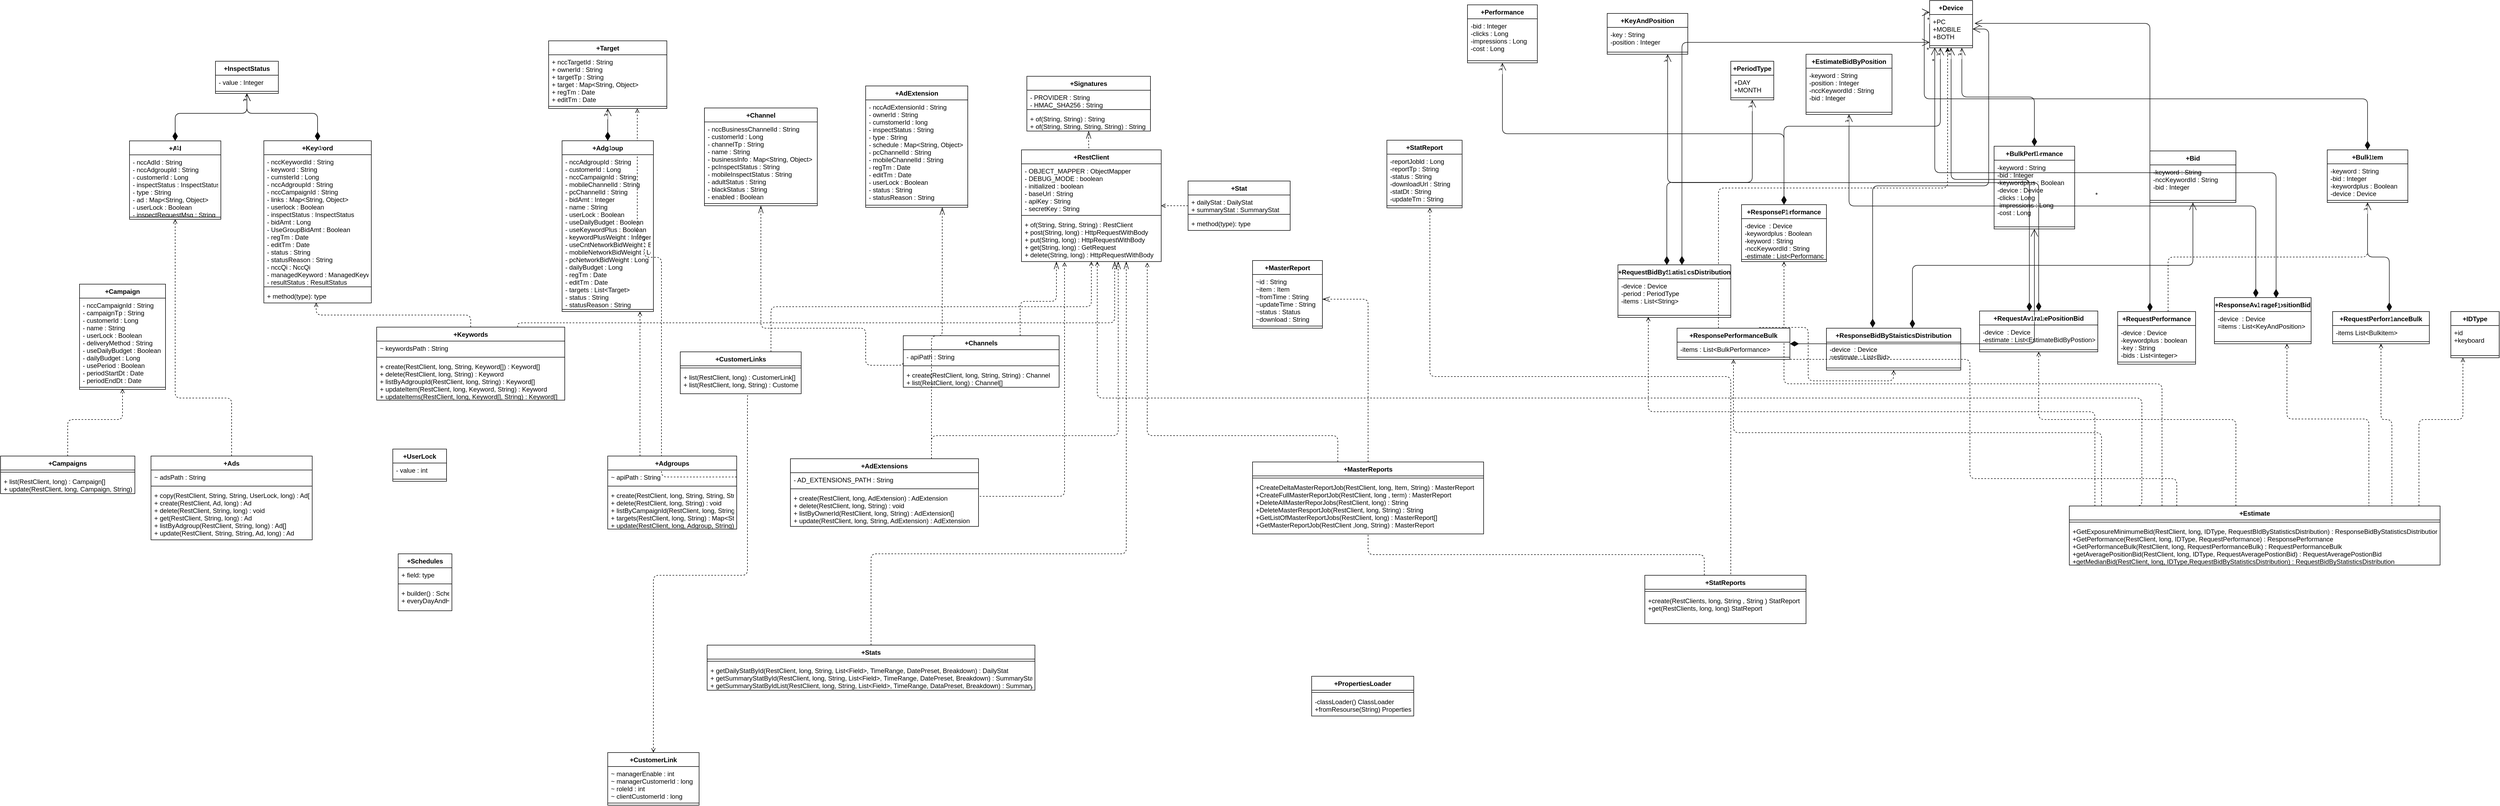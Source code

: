 <mxfile version="15.5.2" type="github"><diagram id="C5RBs43oDa-KdzZeNtuy" name="Page-1"><mxGraphModel dx="8255" dy="1985" grid="1" gridSize="10" guides="1" tooltips="1" connect="1" arrows="1" fold="1" page="1" pageScale="1" pageWidth="4700" pageHeight="1500" math="0" shadow="0"><root><mxCell id="WIyWlLk6GJQsqaUBKTNV-0"/><mxCell id="WIyWlLk6GJQsqaUBKTNV-1" parent="WIyWlLk6GJQsqaUBKTNV-0"/><mxCell id="idtFsPLVlB8KMN15-Iu1-218" style="edgeStyle=orthogonalEdgeStyle;orthogonalLoop=1;jettySize=auto;html=1;entryX=0.9;entryY=1.024;entryDx=0;entryDy=0;dashed=1;endArrow=open;endFill=0;exitX=0.369;exitY=-0.003;exitDx=0;exitDy=0;exitPerimeter=0;startArrow=none;entryPerimeter=0;" parent="WIyWlLk6GJQsqaUBKTNV-1" source="idtFsPLVlB8KMN15-Iu1-51" target="IsPKWjWjbbhWOZvx0KAc-56" edge="1"><mxGeometry relative="1" as="geometry"><Array as="points"><mxPoint x="-2191" y="840"/><mxPoint x="-2546" y="840"/></Array></mxGeometry></mxCell><mxCell id="7ZvF9bT9IcwRX-JwGskH-4" value="+Campaign" style="swimlane;fontStyle=1;align=center;verticalAlign=top;childLayout=stackLayout;horizontal=1;startSize=26;horizontalStack=0;resizeParent=1;resizeParentMax=0;resizeLast=0;collapsible=1;marginBottom=0;labelBackgroundColor=default;" parent="WIyWlLk6GJQsqaUBKTNV-1" vertex="1"><mxGeometry x="-4533" y="558" width="160" height="196" as="geometry"><mxRectangle x="10" y="382" width="90" height="26" as="alternateBounds"/></mxGeometry></mxCell><mxCell id="7ZvF9bT9IcwRX-JwGskH-5" value="- nccCampaignId : String&#10;- campaignTp : String&#10;- customerId : Long&#10;- name : String&#10;- userLock : Boolean&#10;- deliveryMethod : String&#10;- useDailyBudget : Boolean&#10;- dailyBudget : Long&#10;- usePeriod : Boolean&#10;- periodStartDt : Date&#10;- periodEndDt : Date" style="text;strokeColor=none;fillColor=none;align=left;verticalAlign=top;spacingLeft=4;spacingRight=4;overflow=hidden;rotatable=0;points=[[0,0.5],[1,0.5]];portConstraint=eastwest;labelBackgroundColor=default;" parent="7ZvF9bT9IcwRX-JwGskH-4" vertex="1"><mxGeometry y="26" width="160" height="162" as="geometry"/></mxCell><mxCell id="7ZvF9bT9IcwRX-JwGskH-6" value="" style="line;strokeWidth=1;fillColor=none;align=left;verticalAlign=middle;spacingTop=-1;spacingLeft=3;spacingRight=3;rotatable=0;labelPosition=right;points=[];portConstraint=eastwest;labelBackgroundColor=default;" parent="7ZvF9bT9IcwRX-JwGskH-4" vertex="1"><mxGeometry y="188" width="160" height="8" as="geometry"/></mxCell><mxCell id="7ZvF9bT9IcwRX-JwGskH-8" value="+Ad" style="swimlane;fontStyle=1;align=center;verticalAlign=top;childLayout=stackLayout;horizontal=1;startSize=26;horizontalStack=0;resizeParent=1;resizeParentMax=0;resizeLast=0;collapsible=1;marginBottom=0;labelBackgroundColor=default;" parent="WIyWlLk6GJQsqaUBKTNV-1" vertex="1"><mxGeometry x="-4440" y="291.28" width="170" height="146" as="geometry"><mxRectangle x="120" y="322" width="50" height="26" as="alternateBounds"/></mxGeometry></mxCell><mxCell id="7ZvF9bT9IcwRX-JwGskH-9" value="- nccAdId : String&#10;- nccAdgroupId : String&#10;- customerId : Long&#10;- inspectStatus : InspectStatus&#10;- type : String&#10;- ad : Map&lt;String, Object&gt;&#10;- userLock : Boolean&#10;- inspectRequestMsg : String&#10;" style="text;strokeColor=none;fillColor=none;align=left;verticalAlign=top;spacingLeft=4;spacingRight=4;overflow=hidden;rotatable=0;points=[[0,0.5],[1,0.5]];portConstraint=eastwest;labelBackgroundColor=default;" parent="7ZvF9bT9IcwRX-JwGskH-8" vertex="1"><mxGeometry y="26" width="170" height="112" as="geometry"/></mxCell><mxCell id="7ZvF9bT9IcwRX-JwGskH-10" value="" style="line;strokeWidth=1;fillColor=none;align=left;verticalAlign=middle;spacingTop=-1;spacingLeft=3;spacingRight=3;rotatable=0;labelPosition=right;points=[];portConstraint=eastwest;labelBackgroundColor=default;" parent="7ZvF9bT9IcwRX-JwGskH-8" vertex="1"><mxGeometry y="138" width="170" height="8" as="geometry"/></mxCell><mxCell id="idtFsPLVlB8KMN15-Iu1-111" style="edgeStyle=orthogonalEdgeStyle;orthogonalLoop=1;jettySize=auto;html=1;entryX=0.5;entryY=1;entryDx=0;entryDy=0;dashed=1;fontSize=11;verticalAlign=middle;endFill=0;endArrow=open;exitX=0.647;exitY=0;exitDx=0;exitDy=0;startArrow=none;exitPerimeter=0;" parent="WIyWlLk6GJQsqaUBKTNV-1" source="idtFsPLVlB8KMN15-Iu1-2" target="idtFsPLVlB8KMN15-Iu1-30" edge="1"><mxGeometry relative="1" as="geometry"/></mxCell><mxCell id="idtFsPLVlB8KMN15-Iu1-127" style="edgeStyle=orthogonalEdgeStyle;orthogonalLoop=1;jettySize=auto;html=1;entryX=0.419;entryY=0.92;entryDx=0;entryDy=0;dashed=1;fontSize=12;verticalAlign=middle;exitX=0.367;exitY=0.004;exitDx=0;exitDy=0;exitPerimeter=0;entryPerimeter=0;startArrow=none;" parent="WIyWlLk6GJQsqaUBKTNV-1" source="idtFsPLVlB8KMN15-Iu1-16" target="idtFsPLVlB8KMN15-Iu1-50" edge="1"><mxGeometry relative="1" as="geometry"/></mxCell><mxCell id="idtFsPLVlB8KMN15-Iu1-139" style="edgeStyle=orthogonalEdgeStyle;orthogonalLoop=1;jettySize=auto;html=1;dashed=1;fontSize=11;verticalAlign=middle;entryX=0.5;entryY=1;entryDx=0;entryDy=0;endFill=0;endArrow=open;exitX=0.13;exitY=0.016;exitDx=0;exitDy=0;exitPerimeter=0;" parent="WIyWlLk6GJQsqaUBKTNV-1" source="-4e21ovLT8-M-5KT2Jtu-23" target="-4e21ovLT8-M-5KT2Jtu-39" edge="1"><mxGeometry relative="1" as="geometry"><mxPoint x="-900" y="558" as="targetPoint"/><Array as="points"><mxPoint x="-230" y="810"/><mxPoint x="-250" y="810"/></Array></mxGeometry></mxCell><mxCell id="idtFsPLVlB8KMN15-Iu1-140" style="edgeStyle=orthogonalEdgeStyle;orthogonalLoop=1;jettySize=auto;html=1;dashed=1;fontSize=11;verticalAlign=middle;endArrow=open;endFill=0;exitX=0.192;exitY=0.015;exitDx=0;exitDy=0;exitPerimeter=0;entryX=0.75;entryY=1;entryDx=0;entryDy=0;" parent="WIyWlLk6GJQsqaUBKTNV-1" source="-4e21ovLT8-M-5KT2Jtu-23" target="idtFsPLVlB8KMN15-Iu1-10" edge="1"><mxGeometry relative="1" as="geometry"><mxPoint x="-400" y="718" as="targetPoint"/><mxPoint x="-400" y="1170" as="sourcePoint"/><Array as="points"><mxPoint x="-272" y="809"/><mxPoint x="-425" y="809"/></Array></mxGeometry></mxCell><mxCell id="idtFsPLVlB8KMN15-Iu1-141" style="edgeStyle=orthogonalEdgeStyle;orthogonalLoop=1;jettySize=auto;html=1;exitX=0.728;exitY=-0.026;exitDx=0;exitDy=0;dashed=1;fontSize=11;verticalAlign=middle;endArrow=open;endFill=0;entryX=0.5;entryY=1;entryDx=0;entryDy=0;exitPerimeter=0;startArrow=none;" parent="WIyWlLk6GJQsqaUBKTNV-1" source="idtFsPLVlB8KMN15-Iu1-16" target="idtFsPLVlB8KMN15-Iu1-13" edge="1"><mxGeometry relative="1" as="geometry"><mxPoint x="-890" y="598" as="targetPoint"/></mxGeometry></mxCell><mxCell id="idtFsPLVlB8KMN15-Iu1-143" style="edgeStyle=orthogonalEdgeStyle;orthogonalLoop=1;jettySize=auto;html=1;entryX=0.25;entryY=1;entryDx=0;entryDy=0;dashed=1;fontSize=11;verticalAlign=middle;endFill=0;endArrow=open;exitX=0.057;exitY=-0.002;exitDx=0;exitDy=0;exitPerimeter=0;" parent="WIyWlLk6GJQsqaUBKTNV-1" source="-4e21ovLT8-M-5KT2Jtu-23" target="-4e21ovLT8-M-5KT2Jtu-35" edge="1"><mxGeometry relative="1" as="geometry"><Array as="points"><mxPoint x="-179" y="810"/><mxPoint x="-98" y="810"/></Array></mxGeometry></mxCell><mxCell id="idtFsPLVlB8KMN15-Iu1-145" style="edgeStyle=orthogonalEdgeStyle;orthogonalLoop=1;jettySize=auto;html=1;dashed=1;fontSize=11;verticalAlign=middle;endFill=0;endArrow=open;exitX=0.931;exitY=0.003;exitDx=0;exitDy=0;exitPerimeter=0;entryX=0.269;entryY=0.879;entryDx=0;entryDy=0;entryPerimeter=0;" parent="WIyWlLk6GJQsqaUBKTNV-1" source="-4e21ovLT8-M-5KT2Jtu-23" target="idtFsPLVlB8KMN15-Iu1-21" edge="1"><mxGeometry relative="1" as="geometry"><mxPoint x="-1620" y="548" as="targetPoint"/></mxGeometry></mxCell><mxCell id="idtFsPLVlB8KMN15-Iu1-146" style="edgeStyle=orthogonalEdgeStyle;orthogonalLoop=1;jettySize=auto;html=1;entryX=0.5;entryY=1;entryDx=0;entryDy=0;dashed=1;fontSize=11;verticalAlign=middle;endFill=0;endArrow=open;" parent="WIyWlLk6GJQsqaUBKTNV-1" source="-4e21ovLT8-M-5KT2Jtu-23" target="-4e21ovLT8-M-5KT2Jtu-51" edge="1"><mxGeometry relative="1" as="geometry"><Array as="points"><mxPoint x="-520" y="810"/><mxPoint x="-887" y="810"/></Array></mxGeometry></mxCell><mxCell id="idtFsPLVlB8KMN15-Iu1-147" style="edgeStyle=orthogonalEdgeStyle;orthogonalLoop=1;jettySize=auto;html=1;dashed=1;fontSize=11;verticalAlign=middle;endFill=0;endArrow=open;entryX=0.5;entryY=1;entryDx=0;entryDy=0;exitX=0.25;exitY=0;exitDx=0;exitDy=0;" parent="WIyWlLk6GJQsqaUBKTNV-1" source="-4e21ovLT8-M-5KT2Jtu-23" target="idtFsPLVlB8KMN15-Iu1-7" edge="1"><mxGeometry relative="1" as="geometry"><mxPoint x="-1890" y="548" as="targetPoint"/><mxPoint x="-920" y="1298" as="sourcePoint"/></mxGeometry></mxCell><mxCell id="idtFsPLVlB8KMN15-Iu1-148" style="edgeStyle=orthogonalEdgeStyle;orthogonalLoop=1;jettySize=auto;html=1;dashed=1;fontSize=11;verticalAlign=middle;endFill=0;endArrow=open;exitX=0.847;exitY=0.004;exitDx=0;exitDy=0;exitPerimeter=0;" parent="WIyWlLk6GJQsqaUBKTNV-1" source="-4e21ovLT8-M-5KT2Jtu-23" target="IsPKWjWjbbhWOZvx0KAc-56" edge="1"><mxGeometry relative="1" as="geometry"><mxPoint x="-2640" y="510" as="targetPoint"/><Array as="points"><mxPoint x="-695" y="770"/><mxPoint x="-2639" y="770"/></Array></mxGeometry></mxCell><mxCell id="eDBWypeusqY1K3dEx8E--7" style="edgeStyle=orthogonalEdgeStyle;orthogonalLoop=1;jettySize=auto;html=1;dashed=1;endArrow=open;endFill=0;exitX=0.913;exitY=-0.007;exitDx=0;exitDy=0;exitPerimeter=0;" parent="WIyWlLk6GJQsqaUBKTNV-1" source="-4e21ovLT8-M-5KT2Jtu-23" target="idtFsPLVlB8KMN15-Iu1-16" edge="1"><mxGeometry relative="1" as="geometry"/></mxCell><mxCell id="-4e21ovLT8-M-5KT2Jtu-31" value="+PropertiesLoader" style="swimlane;fontStyle=1;align=center;verticalAlign=top;childLayout=stackLayout;horizontal=1;startSize=26;horizontalStack=0;resizeParent=1;resizeParentMax=0;resizeLast=0;collapsible=1;marginBottom=0;" parent="WIyWlLk6GJQsqaUBKTNV-1" vertex="1"><mxGeometry x="-2240" y="1288" width="190" height="74" as="geometry"><mxRectangle x="1896" y="606" width="140" height="26" as="alternateBounds"/></mxGeometry></mxCell><mxCell id="-4e21ovLT8-M-5KT2Jtu-33" value="" style="line;strokeWidth=1;fillColor=none;align=left;verticalAlign=middle;spacingTop=-1;spacingLeft=3;spacingRight=3;rotatable=0;labelPosition=right;points=[];portConstraint=eastwest;" parent="-4e21ovLT8-M-5KT2Jtu-31" vertex="1"><mxGeometry y="26" width="190" height="8" as="geometry"/></mxCell><mxCell id="-4e21ovLT8-M-5KT2Jtu-34" value="-classLoader() ClassLoader&#10;+fromResourse(String) Properties" style="text;strokeColor=none;fillColor=none;align=left;verticalAlign=top;spacingLeft=4;spacingRight=4;overflow=hidden;rotatable=0;points=[[0,0.5],[1,0.5]];portConstraint=eastwest;" parent="-4e21ovLT8-M-5KT2Jtu-31" vertex="1"><mxGeometry y="34" width="190" height="40" as="geometry"/></mxCell><mxCell id="-4e21ovLT8-M-5KT2Jtu-35" value="+IDType" style="swimlane;fontStyle=1;align=center;verticalAlign=top;childLayout=stackLayout;horizontal=1;startSize=26;horizontalStack=0;resizeParent=1;resizeParentMax=0;resizeLast=0;collapsible=1;marginBottom=0;arcSize=7;" parent="WIyWlLk6GJQsqaUBKTNV-1" vertex="1"><mxGeometry x="-120" y="609" width="90" height="86" as="geometry"/></mxCell><mxCell id="-4e21ovLT8-M-5KT2Jtu-36" value="+id&#10;+keyboard" style="text;strokeColor=none;fillColor=none;align=left;verticalAlign=top;spacingLeft=4;spacingRight=4;overflow=hidden;rotatable=0;points=[[0,0.5],[1,0.5]];portConstraint=eastwest;" parent="-4e21ovLT8-M-5KT2Jtu-35" vertex="1"><mxGeometry y="26" width="90" height="52" as="geometry"/></mxCell><mxCell id="-4e21ovLT8-M-5KT2Jtu-37" value="" style="line;strokeWidth=1;fillColor=none;align=left;verticalAlign=middle;spacingTop=-1;spacingLeft=3;spacingRight=3;rotatable=0;labelPosition=right;points=[];portConstraint=eastwest;" parent="-4e21ovLT8-M-5KT2Jtu-35" vertex="1"><mxGeometry y="78" width="90" height="8" as="geometry"/></mxCell><mxCell id="-4e21ovLT8-M-5KT2Jtu-39" value="+RequestPerformanceBulk" style="swimlane;fontStyle=1;align=center;verticalAlign=top;childLayout=stackLayout;horizontal=1;startSize=26;horizontalStack=0;resizeParent=1;resizeParentMax=0;resizeLast=0;collapsible=1;marginBottom=0;" parent="WIyWlLk6GJQsqaUBKTNV-1" vertex="1"><mxGeometry x="-340" y="609" width="180" height="60" as="geometry"/></mxCell><mxCell id="-4e21ovLT8-M-5KT2Jtu-40" value="-items List&lt;Bulkitem&gt;" style="text;strokeColor=none;fillColor=none;align=left;verticalAlign=top;spacingLeft=4;spacingRight=4;overflow=hidden;rotatable=0;points=[[0,0.5],[1,0.5]];portConstraint=eastwest;" parent="-4e21ovLT8-M-5KT2Jtu-39" vertex="1"><mxGeometry y="26" width="180" height="26" as="geometry"/></mxCell><mxCell id="-4e21ovLT8-M-5KT2Jtu-41" value="" style="line;strokeWidth=1;fillColor=none;align=left;verticalAlign=middle;spacingTop=-1;spacingLeft=3;spacingRight=3;rotatable=0;labelPosition=right;points=[];portConstraint=eastwest;" parent="-4e21ovLT8-M-5KT2Jtu-39" vertex="1"><mxGeometry y="52" width="180" height="8" as="geometry"/></mxCell><mxCell id="idtFsPLVlB8KMN15-Iu1-217" style="edgeStyle=orthogonalEdgeStyle;orthogonalLoop=1;jettySize=auto;html=1;dashed=1;endArrow=open;endFill=0;" parent="WIyWlLk6GJQsqaUBKTNV-1" edge="1"><mxGeometry relative="1" as="geometry"><mxPoint x="-1460" y="1098" as="sourcePoint"/><mxPoint x="-2020" y="416" as="targetPoint"/><Array as="points"><mxPoint x="-1460" y="730"/><mxPoint x="-2020" y="730"/></Array></mxGeometry></mxCell><mxCell id="-4e21ovLT8-M-5KT2Jtu-27" value="+StatReports" style="swimlane;fontStyle=1;align=center;verticalAlign=top;childLayout=stackLayout;horizontal=1;startSize=26;horizontalStack=0;resizeParent=1;resizeParentMax=0;resizeLast=0;collapsible=1;marginBottom=0;" parent="WIyWlLk6GJQsqaUBKTNV-1" vertex="1"><mxGeometry x="-1620" y="1100" width="300" height="90" as="geometry"><mxRectangle x="2046" y="606" width="110" height="26" as="alternateBounds"/></mxGeometry></mxCell><mxCell id="-4e21ovLT8-M-5KT2Jtu-29" value="" style="line;strokeWidth=1;fillColor=none;align=left;verticalAlign=middle;spacingTop=-1;spacingLeft=3;spacingRight=3;rotatable=0;labelPosition=right;points=[];portConstraint=eastwest;" parent="-4e21ovLT8-M-5KT2Jtu-27" vertex="1"><mxGeometry y="26" width="300" height="8" as="geometry"/></mxCell><mxCell id="-4e21ovLT8-M-5KT2Jtu-30" value="+create(RestClients, long, String , String ) StatReport&#10;+get(RestClients, long, long) StatReport&#10;" style="text;strokeColor=none;fillColor=none;align=left;verticalAlign=top;spacingLeft=4;spacingRight=4;overflow=hidden;rotatable=0;points=[[0,0.5],[1,0.5]];portConstraint=eastwest;" parent="-4e21ovLT8-M-5KT2Jtu-27" vertex="1"><mxGeometry y="34" width="300" height="56" as="geometry"/></mxCell><mxCell id="7ZvF9bT9IcwRX-JwGskH-17" value="+Keyword" style="swimlane;fontStyle=1;align=center;verticalAlign=top;childLayout=stackLayout;horizontal=1;startSize=26;horizontalStack=0;resizeParent=1;resizeParentMax=0;resizeLast=0;collapsible=1;marginBottom=0;" parent="WIyWlLk6GJQsqaUBKTNV-1" vertex="1"><mxGeometry x="-4190" y="291" width="200" height="302" as="geometry"><mxRectangle x="240" y="320" width="80" height="26" as="alternateBounds"/></mxGeometry></mxCell><mxCell id="7ZvF9bT9IcwRX-JwGskH-18" value="- nccKeywordId : String&#10;- keyword : String&#10;- cumsterId : Long&#10;- nccAdgroupId : String&#10;- nccCampaignId : String&#10;- links : Map&lt;String, Object&gt;&#10;- userlock : Boolean&#10;- inspectStatus : InspectStatus&#10;- bidAmt : Long&#10;- UseGroupBidAmt : Boolean&#10;- regTm : Date&#10;- editTm : Date&#10;- status : String&#10;- statusReason : String&#10;- nccQi : NccQi&#10;- managedKeyword : ManagedKeyword&#10;- resultStatus : ResultStatus&#10;" style="text;strokeColor=none;fillColor=none;align=left;verticalAlign=top;spacingLeft=4;spacingRight=4;overflow=hidden;rotatable=0;points=[[0,0.5],[1,0.5]];portConstraint=eastwest;" parent="7ZvF9bT9IcwRX-JwGskH-17" vertex="1"><mxGeometry y="26" width="200" height="242" as="geometry"/></mxCell><mxCell id="7ZvF9bT9IcwRX-JwGskH-19" value="" style="line;strokeWidth=1;fillColor=none;align=left;verticalAlign=middle;spacingTop=-1;spacingLeft=3;spacingRight=3;rotatable=0;labelPosition=right;points=[];portConstraint=eastwest;labelBackgroundColor=default;" parent="7ZvF9bT9IcwRX-JwGskH-17" vertex="1"><mxGeometry y="268" width="200" height="8" as="geometry"/></mxCell><mxCell id="7ZvF9bT9IcwRX-JwGskH-20" value="+ method(type): type" style="text;strokeColor=none;fillColor=none;align=left;verticalAlign=top;spacingLeft=4;spacingRight=4;overflow=hidden;rotatable=0;points=[[0,0.5],[1,0.5]];portConstraint=eastwest;labelBackgroundColor=default;" parent="7ZvF9bT9IcwRX-JwGskH-17" vertex="1"><mxGeometry y="276" width="200" height="26" as="geometry"/></mxCell><mxCell id="idtFsPLVlB8KMN15-Iu1-133" style="edgeStyle=orthogonalEdgeStyle;orthogonalLoop=1;jettySize=auto;html=1;dashed=1;fontSize=11;verticalAlign=middle;endFill=0;endArrow=open;exitX=1.006;exitY=0.152;exitDx=0;exitDy=0;startArrow=none;exitPerimeter=0;entryX=0.308;entryY=1.012;entryDx=0;entryDy=0;entryPerimeter=0;" parent="WIyWlLk6GJQsqaUBKTNV-1" source="IsPKWjWjbbhWOZvx0KAc-47" target="IsPKWjWjbbhWOZvx0KAc-56" edge="1"><mxGeometry relative="1" as="geometry"><Array as="points"><mxPoint x="-2700" y="953"/></Array><mxPoint x="-2680" y="530" as="targetPoint"/></mxGeometry></mxCell><mxCell id="7ZvF9bT9IcwRX-JwGskH-21" value="+UserLock" style="swimlane;fontStyle=1;align=center;verticalAlign=top;childLayout=stackLayout;horizontal=1;startSize=26;horizontalStack=0;resizeParent=1;resizeParentMax=0;resizeLast=0;collapsible=1;marginBottom=0;labelBackgroundColor=default;arcSize=2;" parent="WIyWlLk6GJQsqaUBKTNV-1" vertex="1"><mxGeometry x="-3950" y="865" width="100" height="60" as="geometry"><mxRectangle x="360" y="320" width="90" height="26" as="alternateBounds"/></mxGeometry></mxCell><mxCell id="7ZvF9bT9IcwRX-JwGskH-22" value="- value : int" style="text;strokeColor=none;fillColor=none;align=left;verticalAlign=top;spacingLeft=4;spacingRight=4;overflow=hidden;rotatable=0;points=[[0,0.5],[1,0.5]];portConstraint=eastwest;labelBackgroundColor=default;" parent="7ZvF9bT9IcwRX-JwGskH-21" vertex="1"><mxGeometry y="26" width="100" height="26" as="geometry"/></mxCell><mxCell id="7ZvF9bT9IcwRX-JwGskH-23" value="" style="line;strokeWidth=1;fillColor=none;align=left;verticalAlign=middle;spacingTop=-1;spacingLeft=3;spacingRight=3;rotatable=0;labelPosition=right;points=[];portConstraint=eastwest;labelBackgroundColor=default;" parent="7ZvF9bT9IcwRX-JwGskH-21" vertex="1"><mxGeometry y="52" width="100" height="8" as="geometry"/></mxCell><mxCell id="-4e21ovLT8-M-5KT2Jtu-51" value="+RequestAveragePositionBid" style="swimlane;fontStyle=1;align=center;verticalAlign=top;childLayout=stackLayout;horizontal=1;startSize=26;horizontalStack=0;resizeParent=1;resizeParentMax=0;resizeLast=0;collapsible=1;marginBottom=0;" parent="WIyWlLk6GJQsqaUBKTNV-1" vertex="1"><mxGeometry x="-997" y="608" width="220" height="76" as="geometry"/></mxCell><mxCell id="idtFsPLVlB8KMN15-Iu1-1" value="-device  : Device&#10;-estimate : List&lt;EstimateBidByPostion&gt;" style="text;strokeColor=none;fillColor=none;align=left;verticalAlign=top;spacingLeft=4;spacingRight=4;overflow=hidden;rotatable=0;points=[[0,0.5],[1,0.5]];portConstraint=eastwest;" parent="-4e21ovLT8-M-5KT2Jtu-51" vertex="1"><mxGeometry y="26" width="220" height="42" as="geometry"/></mxCell><mxCell id="-4e21ovLT8-M-5KT2Jtu-53" value="" style="line;strokeWidth=1;fillColor=none;align=left;verticalAlign=middle;spacingTop=-1;spacingLeft=3;spacingRight=3;rotatable=0;labelPosition=right;points=[];portConstraint=eastwest;" parent="-4e21ovLT8-M-5KT2Jtu-51" vertex="1"><mxGeometry y="68" width="220" height="8" as="geometry"/></mxCell><mxCell id="7ZvF9bT9IcwRX-JwGskH-25" value="+InspectStatus" style="swimlane;fontStyle=1;align=center;verticalAlign=top;childLayout=stackLayout;horizontal=1;startSize=26;horizontalStack=0;resizeParent=1;resizeParentMax=0;resizeLast=0;collapsible=1;marginBottom=0;arcSize=19;" parent="WIyWlLk6GJQsqaUBKTNV-1" vertex="1"><mxGeometry x="-4280" y="143" width="117" height="60" as="geometry"><mxRectangle x="160" y="40" width="110" height="26" as="alternateBounds"/></mxGeometry></mxCell><mxCell id="7ZvF9bT9IcwRX-JwGskH-26" value="- value : Integer" style="text;strokeColor=none;fillColor=none;align=left;verticalAlign=top;spacingLeft=4;spacingRight=4;overflow=hidden;rotatable=0;points=[[0,0.5],[1,0.5]];portConstraint=eastwest;" parent="7ZvF9bT9IcwRX-JwGskH-25" vertex="1"><mxGeometry y="26" width="117" height="26" as="geometry"/></mxCell><mxCell id="7ZvF9bT9IcwRX-JwGskH-27" value="" style="line;strokeWidth=1;fillColor=none;align=left;verticalAlign=middle;spacingTop=-1;spacingLeft=3;spacingRight=3;rotatable=0;labelPosition=right;points=[];portConstraint=eastwest;" parent="7ZvF9bT9IcwRX-JwGskH-25" vertex="1"><mxGeometry y="52" width="117" height="8" as="geometry"/></mxCell><mxCell id="IsPKWjWjbbhWOZvx0KAc-95" style="edgeStyle=orthogonalEdgeStyle;orthogonalLoop=1;jettySize=auto;html=1;exitX=0.5;exitY=0;exitDx=0;exitDy=0;dashed=1;endArrow=open;endFill=0;labelBackgroundColor=default;entryX=0.5;entryY=0.836;entryDx=0;entryDy=0;entryPerimeter=0;" parent="WIyWlLk6GJQsqaUBKTNV-1" source="7ZvF9bT9IcwRX-JwGskH-29" target="7ZvF9bT9IcwRX-JwGskH-6" edge="1"><mxGeometry relative="1" as="geometry"><mxPoint x="-4470" y="760" as="targetPoint"/><Array as="points"><mxPoint x="-4555" y="810"/><mxPoint x="-4453" y="810"/></Array></mxGeometry></mxCell><mxCell id="7ZvF9bT9IcwRX-JwGskH-29" value="+Campaigns" style="swimlane;fontStyle=1;align=center;verticalAlign=top;childLayout=stackLayout;horizontal=1;startSize=26;horizontalStack=0;resizeParent=1;resizeParentMax=0;resizeLast=0;collapsible=1;marginBottom=0;labelBackgroundColor=default;" parent="WIyWlLk6GJQsqaUBKTNV-1" vertex="1"><mxGeometry x="-4680" y="878" width="250" height="70" as="geometry"><mxRectangle x="20" y="710" width="100" height="26" as="alternateBounds"/></mxGeometry></mxCell><mxCell id="7ZvF9bT9IcwRX-JwGskH-31" value="" style="line;strokeWidth=1;fillColor=none;align=left;verticalAlign=middle;spacingTop=-1;spacingLeft=3;spacingRight=3;rotatable=0;labelPosition=right;points=[];portConstraint=eastwest;labelBackgroundColor=default;" parent="7ZvF9bT9IcwRX-JwGskH-29" vertex="1"><mxGeometry y="26" width="250" height="8" as="geometry"/></mxCell><mxCell id="7ZvF9bT9IcwRX-JwGskH-32" value="+ list(RestClient, long) : Campaign[]&#10;+ update(RestClient, long, Campaign, String) : Campaign" style="text;strokeColor=none;fillColor=none;align=left;verticalAlign=top;spacingLeft=4;spacingRight=4;overflow=hidden;rotatable=0;points=[[0,0.5],[1,0.5]];portConstraint=eastwest;labelBackgroundColor=default;" parent="7ZvF9bT9IcwRX-JwGskH-29" vertex="1"><mxGeometry y="34" width="250" height="36" as="geometry"/></mxCell><mxCell id="IsPKWjWjbbhWOZvx0KAc-97" style="edgeStyle=orthogonalEdgeStyle;orthogonalLoop=1;jettySize=auto;html=1;exitX=0.5;exitY=0;exitDx=0;exitDy=0;dashed=1;endArrow=open;endFill=0;entryX=0.5;entryY=1;entryDx=0;entryDy=0;labelBackgroundColor=default;" parent="WIyWlLk6GJQsqaUBKTNV-1" source="7ZvF9bT9IcwRX-JwGskH-33" target="7ZvF9bT9IcwRX-JwGskH-8" edge="1"><mxGeometry relative="1" as="geometry"><mxPoint x="-3870" y="540" as="targetPoint"/><Array as="points"><mxPoint x="-4250" y="770"/><mxPoint x="-4355" y="770"/></Array></mxGeometry></mxCell><mxCell id="7ZvF9bT9IcwRX-JwGskH-33" value="+Ads" style="swimlane;fontStyle=1;align=center;verticalAlign=top;childLayout=stackLayout;horizontal=1;startSize=26;horizontalStack=0;resizeParent=1;resizeParentMax=0;resizeLast=0;collapsible=1;marginBottom=0;fillStyle=auto;fillColor=#FFFFFF;labelBackgroundColor=default;" parent="WIyWlLk6GJQsqaUBKTNV-1" vertex="1"><mxGeometry x="-4400" y="878" width="300" height="156" as="geometry"><mxRectangle x="130" y="710" width="60" height="26" as="alternateBounds"/></mxGeometry></mxCell><mxCell id="7ZvF9bT9IcwRX-JwGskH-34" value="~ adsPath : String" style="text;strokeColor=none;fillColor=none;align=left;verticalAlign=top;spacingLeft=4;spacingRight=4;overflow=hidden;rotatable=0;points=[[0,0.5],[1,0.5]];portConstraint=eastwest;labelBackgroundColor=default;" parent="7ZvF9bT9IcwRX-JwGskH-33" vertex="1"><mxGeometry y="26" width="300" height="26" as="geometry"/></mxCell><mxCell id="7ZvF9bT9IcwRX-JwGskH-35" value="" style="line;strokeWidth=1;fillColor=none;align=left;verticalAlign=middle;spacingTop=-1;spacingLeft=3;spacingRight=3;rotatable=0;labelPosition=right;points=[];portConstraint=eastwest;labelBackgroundColor=default;" parent="7ZvF9bT9IcwRX-JwGskH-33" vertex="1"><mxGeometry y="52" width="300" height="8" as="geometry"/></mxCell><mxCell id="7ZvF9bT9IcwRX-JwGskH-36" value="+ copy(RestClient, String, String, UserLock, long) : Ad[]&#10;+ create(RestClient, Ad, long) : Ad&#10;+ delete(RestClient, String, long) : void&#10;+ get(RestClient, String, long) : Ad&#10;+ listByAdgroup(RestClient, String, long) : Ad[]&#10;+ update(RestClient, String, String, Ad, long) : Ad" style="text;strokeColor=none;fillColor=none;align=left;verticalAlign=top;spacingLeft=4;spacingRight=4;overflow=hidden;rotatable=0;points=[[0,0.5],[1,0.5]];portConstraint=eastwest;labelBackgroundColor=default;" parent="7ZvF9bT9IcwRX-JwGskH-33" vertex="1"><mxGeometry y="60" width="300" height="96" as="geometry"/></mxCell><mxCell id="idtFsPLVlB8KMN15-Iu1-179" style="edgeStyle=orthogonalEdgeStyle;orthogonalLoop=1;jettySize=auto;html=1;fontSize=12;startArrow=diamondThin;startFill=1;endArrow=open;startSize=14;endSize=12;strokeColor=#0F0F0F;exitX=0.414;exitY=0;exitDx=0;exitDy=0;exitPerimeter=0;entryX=1.046;entryY=0.306;entryDx=0;entryDy=0;entryPerimeter=0;" parent="WIyWlLk6GJQsqaUBKTNV-1" source="idtFsPLVlB8KMN15-Iu1-2" target="idtFsPLVlB8KMN15-Iu1-49" edge="1"><mxGeometry relative="1" as="geometry"/></mxCell><mxCell id="IsPKWjWjbbhWOZvx0KAc-98" style="edgeStyle=orthogonalEdgeStyle;orthogonalLoop=1;jettySize=auto;html=1;exitX=0.5;exitY=0;exitDx=0;exitDy=0;entryX=0.487;entryY=0.978;entryDx=0;entryDy=0;entryPerimeter=0;dashed=1;endArrow=open;endFill=0;labelBackgroundColor=default;" parent="WIyWlLk6GJQsqaUBKTNV-1" source="IsPKWjWjbbhWOZvx0KAc-0" target="7ZvF9bT9IcwRX-JwGskH-20" edge="1"><mxGeometry relative="1" as="geometry"/></mxCell><mxCell id="IsPKWjWjbbhWOZvx0KAc-138" style="edgeStyle=orthogonalEdgeStyle;orthogonalLoop=1;jettySize=auto;html=1;exitX=0.75;exitY=0;exitDx=0;exitDy=0;entryX=0.667;entryY=1;entryDx=0;entryDy=0;entryPerimeter=0;dashed=1;startFill=0;endArrow=openThin;endFill=0;startSize=14;endSize=12;sourcePerimeterSpacing=1;" parent="WIyWlLk6GJQsqaUBKTNV-1" source="IsPKWjWjbbhWOZvx0KAc-0" target="IsPKWjWjbbhWOZvx0KAc-56" edge="1"><mxGeometry relative="1" as="geometry"><Array as="points"><mxPoint x="-3717" y="630"/><mxPoint x="-2607" y="630"/></Array></mxGeometry></mxCell><mxCell id="IsPKWjWjbbhWOZvx0KAc-0" value="+Keywords" style="swimlane;fontStyle=1;align=center;verticalAlign=top;childLayout=stackLayout;horizontal=1;startSize=26;horizontalStack=0;resizeParent=1;resizeParentMax=0;resizeLast=0;collapsible=1;marginBottom=0;" parent="WIyWlLk6GJQsqaUBKTNV-1" vertex="1"><mxGeometry x="-3980" y="638" width="350" height="136" as="geometry"><mxRectangle x="370" y="720" width="90" height="26" as="alternateBounds"/></mxGeometry></mxCell><mxCell id="IsPKWjWjbbhWOZvx0KAc-1" value="~ keywordsPath : String" style="text;strokeColor=none;fillColor=none;align=left;verticalAlign=top;spacingLeft=4;spacingRight=4;overflow=hidden;rotatable=0;points=[[0,0.5],[1,0.5]];portConstraint=eastwest;" parent="IsPKWjWjbbhWOZvx0KAc-0" vertex="1"><mxGeometry y="26" width="350" height="26" as="geometry"/></mxCell><mxCell id="IsPKWjWjbbhWOZvx0KAc-2" value="" style="line;strokeWidth=1;fillColor=none;align=left;verticalAlign=middle;spacingTop=-1;spacingLeft=3;spacingRight=3;rotatable=0;labelPosition=right;points=[];portConstraint=eastwest;" parent="IsPKWjWjbbhWOZvx0KAc-0" vertex="1"><mxGeometry y="52" width="350" height="8" as="geometry"/></mxCell><mxCell id="IsPKWjWjbbhWOZvx0KAc-3" value="+ create(RestClient, long, String, Keyword[]) : Keyword[]&#10;+ delete(RestClient, long, String) : Keyword&#10;+ listByAdgroupId(RestClient, long, String) : Keyword[]&#10;+ updateItem(RestClient, long, Keyword, String) : Keyword&#10;+ updateItems(RestClient, long, Keyword[], String) : Keyword[]" style="text;strokeColor=none;fillColor=none;align=left;verticalAlign=top;spacingLeft=4;spacingRight=4;overflow=hidden;rotatable=0;points=[[0,0.5],[1,0.5]];portConstraint=eastwest;" parent="IsPKWjWjbbhWOZvx0KAc-0" vertex="1"><mxGeometry y="60" width="350" height="76" as="geometry"/></mxCell><mxCell id="idtFsPLVlB8KMN15-Iu1-7" value="+ResponsePerformance" style="swimlane;fontStyle=1;align=center;verticalAlign=top;childLayout=stackLayout;horizontal=1;startSize=26;horizontalStack=0;resizeParent=1;resizeParentMax=0;resizeLast=0;collapsible=1;marginBottom=0;" parent="WIyWlLk6GJQsqaUBKTNV-1" vertex="1"><mxGeometry x="-1440" y="410" width="158" height="106" as="geometry"/></mxCell><mxCell id="idtFsPLVlB8KMN15-Iu1-8" value="-device  : Device&#10;-keywordplus : Boolean&#10;-keyword : String&#10;-nccKeywordId : String&#10;-estimate : List&lt;Performance&gt;&#10;" style="text;strokeColor=none;fillColor=none;align=left;verticalAlign=top;spacingLeft=4;spacingRight=4;overflow=hidden;rotatable=0;points=[[0,0.5],[1,0.5]];portConstraint=eastwest;" parent="idtFsPLVlB8KMN15-Iu1-7" vertex="1"><mxGeometry y="26" width="158" height="72" as="geometry"/></mxCell><mxCell id="idtFsPLVlB8KMN15-Iu1-9" value="" style="line;strokeWidth=1;fillColor=none;align=left;verticalAlign=middle;spacingTop=-1;spacingLeft=3;spacingRight=3;rotatable=0;labelPosition=right;points=[];portConstraint=eastwest;" parent="idtFsPLVlB8KMN15-Iu1-7" vertex="1"><mxGeometry y="98" width="158" height="8" as="geometry"/></mxCell><mxCell id="IsPKWjWjbbhWOZvx0KAc-122" style="edgeStyle=orthogonalEdgeStyle;orthogonalLoop=1;jettySize=auto;html=1;exitX=1;exitY=0.5;exitDx=0;exitDy=0;entryX=0.75;entryY=1;entryDx=0;entryDy=0;dashed=1;endArrow=open;endFill=0;" parent="WIyWlLk6GJQsqaUBKTNV-1" source="IsPKWjWjbbhWOZvx0KAc-5" target="IsPKWjWjbbhWOZvx0KAc-8" edge="1"><mxGeometry relative="1" as="geometry"><Array as="points"><mxPoint x="-3450" y="917"/><mxPoint x="-3450" y="508"/><mxPoint x="-3482" y="508"/><mxPoint x="-3482" y="468"/></Array></mxGeometry></mxCell><mxCell id="IsPKWjWjbbhWOZvx0KAc-123" style="edgeStyle=orthogonalEdgeStyle;orthogonalLoop=1;jettySize=auto;html=1;exitX=0.25;exitY=0;exitDx=0;exitDy=0;dashed=1;endArrow=open;endFill=0;labelBackgroundColor=default;" parent="WIyWlLk6GJQsqaUBKTNV-1" source="IsPKWjWjbbhWOZvx0KAc-4" edge="1"><mxGeometry relative="1" as="geometry"><mxPoint x="-3490" y="609" as="targetPoint"/><Array as="points"><mxPoint x="-3490" y="680"/><mxPoint x="-3490" y="680"/></Array></mxGeometry></mxCell><mxCell id="IsPKWjWjbbhWOZvx0KAc-4" value="+Adgroups" style="swimlane;fontStyle=1;align=center;verticalAlign=top;childLayout=stackLayout;horizontal=1;startSize=26;horizontalStack=0;resizeParent=1;resizeParentMax=0;resizeLast=0;collapsible=1;marginBottom=0;" parent="WIyWlLk6GJQsqaUBKTNV-1" vertex="1"><mxGeometry x="-3550" y="878" width="240" height="136" as="geometry"><mxRectangle x="500" y="720" width="90" height="26" as="alternateBounds"/></mxGeometry></mxCell><mxCell id="IsPKWjWjbbhWOZvx0KAc-5" value="~ apiPath : String" style="text;strokeColor=none;fillColor=none;align=left;verticalAlign=top;spacingLeft=4;spacingRight=4;overflow=hidden;rotatable=0;points=[[0,0.5],[1,0.5]];portConstraint=eastwest;" parent="IsPKWjWjbbhWOZvx0KAc-4" vertex="1"><mxGeometry y="26" width="240" height="26" as="geometry"/></mxCell><mxCell id="IsPKWjWjbbhWOZvx0KAc-6" value="" style="line;strokeWidth=1;fillColor=none;align=left;verticalAlign=middle;spacingTop=-1;spacingLeft=3;spacingRight=3;rotatable=0;labelPosition=right;points=[];portConstraint=eastwest;" parent="IsPKWjWjbbhWOZvx0KAc-4" vertex="1"><mxGeometry y="52" width="240" height="8" as="geometry"/></mxCell><mxCell id="IsPKWjWjbbhWOZvx0KAc-7" value="+ create(RestClient, long, String, String, String) : Adgroup&#10;+ delete(RestClient, long, String) : void&#10;+ listByCampaignId(RestClient, long, String) : Adgroup[]&#10;+ targets(RestClient, long, String) : Map&lt;String, Target&gt;&#10;+ update(RestClient, long, Adgroup, String) : Adgroup" style="text;strokeColor=none;fillColor=none;align=left;verticalAlign=top;spacingLeft=4;spacingRight=4;overflow=hidden;rotatable=0;points=[[0,0.5],[1,0.5]];portConstraint=eastwest;" parent="IsPKWjWjbbhWOZvx0KAc-4" vertex="1"><mxGeometry y="60" width="240" height="76" as="geometry"/></mxCell><mxCell id="idtFsPLVlB8KMN15-Iu1-10" value="+ResponseAveragePositionBid" style="swimlane;fontStyle=1;align=center;verticalAlign=top;childLayout=stackLayout;horizontal=1;startSize=26;horizontalStack=0;resizeParent=1;resizeParentMax=0;resizeLast=0;collapsible=1;marginBottom=0;" parent="WIyWlLk6GJQsqaUBKTNV-1" vertex="1"><mxGeometry x="-560" y="583" width="180" height="86" as="geometry"/></mxCell><mxCell id="idtFsPLVlB8KMN15-Iu1-11" value="-device  : Device&#10;=items : List&lt;KeyAndPosition&gt;" style="text;strokeColor=none;fillColor=none;align=left;verticalAlign=top;spacingLeft=4;spacingRight=4;overflow=hidden;rotatable=0;points=[[0,0.5],[1,0.5]];portConstraint=eastwest;" parent="idtFsPLVlB8KMN15-Iu1-10" vertex="1"><mxGeometry y="26" width="180" height="52" as="geometry"/></mxCell><mxCell id="idtFsPLVlB8KMN15-Iu1-12" value="" style="line;strokeWidth=1;fillColor=none;align=left;verticalAlign=middle;spacingTop=-1;spacingLeft=3;spacingRight=3;rotatable=0;labelPosition=right;points=[];portConstraint=eastwest;" parent="idtFsPLVlB8KMN15-Iu1-10" vertex="1"><mxGeometry y="78" width="180" height="8" as="geometry"/></mxCell><mxCell id="IsPKWjWjbbhWOZvx0KAc-8" value="+Target" style="swimlane;fontStyle=1;align=center;verticalAlign=top;childLayout=stackLayout;horizontal=1;startSize=26;horizontalStack=0;resizeParent=1;resizeParentMax=0;resizeLast=0;collapsible=1;marginBottom=0;" parent="WIyWlLk6GJQsqaUBKTNV-1" vertex="1"><mxGeometry x="-3660" y="105" width="220" height="126" as="geometry"><mxRectangle x="450" y="160" width="70" height="26" as="alternateBounds"/></mxGeometry></mxCell><mxCell id="IsPKWjWjbbhWOZvx0KAc-9" value="+ nccTargetId : String&#10;+ ownerId : String&#10;+ targetTp : String&#10;+ target : Map&lt;String, Object&gt;&#10;+ regTm : Date&#10;+ editTm : Date " style="text;strokeColor=none;fillColor=none;align=left;verticalAlign=top;spacingLeft=4;spacingRight=4;overflow=hidden;rotatable=0;points=[[0,0.5],[1,0.5]];portConstraint=eastwest;" parent="IsPKWjWjbbhWOZvx0KAc-8" vertex="1"><mxGeometry y="26" width="220" height="92" as="geometry"/></mxCell><mxCell id="IsPKWjWjbbhWOZvx0KAc-10" value="" style="line;strokeWidth=1;fillColor=none;align=left;verticalAlign=middle;spacingTop=-1;spacingLeft=3;spacingRight=3;rotatable=0;labelPosition=right;points=[];portConstraint=eastwest;" parent="IsPKWjWjbbhWOZvx0KAc-8" vertex="1"><mxGeometry y="118" width="220" height="8" as="geometry"/></mxCell><mxCell id="idtFsPLVlB8KMN15-Iu1-180" style="edgeStyle=orthogonalEdgeStyle;orthogonalLoop=1;jettySize=auto;html=1;fontSize=12;startArrow=diamondThin;startFill=1;endArrow=open;startSize=14;endSize=12;strokeColor=#0F0F0F;exitX=0.344;exitY=-0.012;exitDx=0;exitDy=0;exitPerimeter=0;entryX=1;entryY=0.5;entryDx=0;entryDy=0;" parent="WIyWlLk6GJQsqaUBKTNV-1" source="idtFsPLVlB8KMN15-Iu1-13" target="idtFsPLVlB8KMN15-Iu1-49" edge="1"><mxGeometry relative="1" as="geometry"><mxPoint x="-1300" y="80" as="targetPoint"/></mxGeometry></mxCell><mxCell id="idtFsPLVlB8KMN15-Iu1-181" style="edgeStyle=orthogonalEdgeStyle;orthogonalLoop=1;jettySize=auto;html=1;fontSize=12;startArrow=diamondThin;startFill=1;endArrow=open;startSize=14;endSize=12;strokeColor=#0F0F0F;exitX=0.64;exitY=0;exitDx=0;exitDy=0;exitPerimeter=0;" parent="WIyWlLk6GJQsqaUBKTNV-1" source="idtFsPLVlB8KMN15-Iu1-13" target="idtFsPLVlB8KMN15-Iu1-36" edge="1"><mxGeometry relative="1" as="geometry"/></mxCell><mxCell id="idtFsPLVlB8KMN15-Iu1-13" value="+ResponseBidByStaisticsDistribution" style="swimlane;fontStyle=1;align=center;verticalAlign=top;childLayout=stackLayout;horizontal=1;startSize=26;horizontalStack=0;resizeParent=1;resizeParentMax=0;resizeLast=0;collapsible=1;marginBottom=0;fontSize=12;" parent="WIyWlLk6GJQsqaUBKTNV-1" vertex="1"><mxGeometry x="-1282" y="640" width="250" height="78" as="geometry"/></mxCell><mxCell id="idtFsPLVlB8KMN15-Iu1-14" value="-device  : Device&#10;=estimate : List&lt;Bid&gt;" style="text;strokeColor=none;fillColor=none;align=left;verticalAlign=top;spacingLeft=4;spacingRight=4;overflow=hidden;rotatable=0;points=[[0,0.5],[1,0.5]];portConstraint=eastwest;" parent="idtFsPLVlB8KMN15-Iu1-13" vertex="1"><mxGeometry y="26" width="250" height="44" as="geometry"/></mxCell><mxCell id="idtFsPLVlB8KMN15-Iu1-15" value="" style="line;strokeWidth=1;fillColor=none;align=left;verticalAlign=middle;spacingTop=-1;spacingLeft=3;spacingRight=3;rotatable=0;labelPosition=right;points=[];portConstraint=eastwest;" parent="idtFsPLVlB8KMN15-Iu1-13" vertex="1"><mxGeometry y="70" width="250" height="8" as="geometry"/></mxCell><mxCell id="IsPKWjWjbbhWOZvx0KAc-16" value="+CustomerLink" style="swimlane;fontStyle=1;align=center;verticalAlign=top;childLayout=stackLayout;horizontal=1;startSize=26;horizontalStack=0;resizeParent=1;resizeParentMax=0;resizeLast=0;collapsible=1;marginBottom=0;" parent="WIyWlLk6GJQsqaUBKTNV-1" vertex="1"><mxGeometry x="-3550" y="1430" width="170" height="98" as="geometry"><mxRectangle x="640" y="440" width="110" height="26" as="alternateBounds"/></mxGeometry></mxCell><mxCell id="IsPKWjWjbbhWOZvx0KAc-17" value="~ managerEnable : int&#10;~ managerCustomerId : long&#10;~ roleId : int&#10;~ clientCustomerId : long" style="text;strokeColor=none;fillColor=none;align=left;verticalAlign=top;spacingLeft=4;spacingRight=4;overflow=hidden;rotatable=0;points=[[0,0.5],[1,0.5]];portConstraint=eastwest;" parent="IsPKWjWjbbhWOZvx0KAc-16" vertex="1"><mxGeometry y="26" width="170" height="64" as="geometry"/></mxCell><mxCell id="IsPKWjWjbbhWOZvx0KAc-18" value="" style="line;strokeWidth=1;fillColor=none;align=left;verticalAlign=middle;spacingTop=-1;spacingLeft=3;spacingRight=3;rotatable=0;labelPosition=right;points=[];portConstraint=eastwest;" parent="IsPKWjWjbbhWOZvx0KAc-16" vertex="1"><mxGeometry y="90" width="170" height="8" as="geometry"/></mxCell><mxCell id="idtFsPLVlB8KMN15-Iu1-182" style="edgeStyle=orthogonalEdgeStyle;orthogonalLoop=1;jettySize=auto;html=1;fontSize=12;startArrow=diamondThin;startFill=1;endArrow=open;startSize=14;endSize=12;strokeColor=#0F0F0F;" parent="WIyWlLk6GJQsqaUBKTNV-1" source="idtFsPLVlB8KMN15-Iu1-16" target="idtFsPLVlB8KMN15-Iu1-42" edge="1"><mxGeometry relative="1" as="geometry"/></mxCell><mxCell id="IsPKWjWjbbhWOZvx0KAc-109" style="edgeStyle=orthogonalEdgeStyle;orthogonalLoop=1;jettySize=auto;html=1;exitX=0.56;exitY=1.068;exitDx=0;exitDy=0;entryX=0.5;entryY=0;entryDx=0;entryDy=0;dashed=1;endArrow=open;endFill=0;exitPerimeter=0;" parent="WIyWlLk6GJQsqaUBKTNV-1" source="IsPKWjWjbbhWOZvx0KAc-23" target="IsPKWjWjbbhWOZvx0KAc-16" edge="1"><mxGeometry relative="1" as="geometry"><Array as="points"><mxPoint x="-3290" y="765"/><mxPoint x="-3290" y="1100"/><mxPoint x="-3465" y="1100"/></Array></mxGeometry></mxCell><mxCell id="IsPKWjWjbbhWOZvx0KAc-110" style="edgeStyle=orthogonalEdgeStyle;orthogonalLoop=1;jettySize=auto;html=1;exitX=0.75;exitY=0;exitDx=0;exitDy=0;dashed=1;endArrow=open;endFill=0;" parent="WIyWlLk6GJQsqaUBKTNV-1" source="IsPKWjWjbbhWOZvx0KAc-20" target="IsPKWjWjbbhWOZvx0KAc-53" edge="1"><mxGeometry relative="1" as="geometry"><mxPoint x="-2590" y="578" as="targetPoint"/></mxGeometry></mxCell><mxCell id="IsPKWjWjbbhWOZvx0KAc-20" value="+CustomerLinks" style="swimlane;fontStyle=1;align=center;verticalAlign=top;childLayout=stackLayout;horizontal=1;startSize=26;horizontalStack=0;resizeParent=1;resizeParentMax=0;resizeLast=0;collapsible=1;marginBottom=0;" parent="WIyWlLk6GJQsqaUBKTNV-1" vertex="1"><mxGeometry x="-3415" y="684" width="225" height="78" as="geometry"><mxRectangle x="640" y="560" width="120" height="26" as="alternateBounds"/></mxGeometry></mxCell><mxCell id="IsPKWjWjbbhWOZvx0KAc-22" value="" style="line;strokeWidth=1;fillColor=none;align=left;verticalAlign=middle;spacingTop=-1;spacingLeft=3;spacingRight=3;rotatable=0;labelPosition=right;points=[];portConstraint=eastwest;" parent="IsPKWjWjbbhWOZvx0KAc-20" vertex="1"><mxGeometry y="26" width="225" height="8" as="geometry"/></mxCell><mxCell id="IsPKWjWjbbhWOZvx0KAc-23" value="+ list(RestClient, long) : CustomerLink[]&#10;+ list(RestClient, long, String) : CustomerLink[]" style="text;strokeColor=none;fillColor=none;align=left;verticalAlign=top;spacingLeft=4;spacingRight=4;overflow=hidden;rotatable=0;points=[[0,0.5],[1,0.5]];portConstraint=eastwest;" parent="IsPKWjWjbbhWOZvx0KAc-20" vertex="1"><mxGeometry y="34" width="225" height="44" as="geometry"/></mxCell><mxCell id="idtFsPLVlB8KMN15-Iu1-19" value="+RequestBidByStatisticsDistribution" style="swimlane;fontStyle=1;align=center;verticalAlign=top;childLayout=stackLayout;horizontal=1;startSize=26;horizontalStack=0;resizeParent=1;resizeParentMax=0;resizeLast=0;collapsible=1;marginBottom=0;" parent="WIyWlLk6GJQsqaUBKTNV-1" vertex="1"><mxGeometry x="-1670" y="522" width="210" height="98" as="geometry"/></mxCell><mxCell id="idtFsPLVlB8KMN15-Iu1-20" value="-device : Device&#10;-period : PeriodType&#10;-items : List&lt;String&gt;" style="text;strokeColor=none;fillColor=none;align=left;verticalAlign=top;spacingLeft=4;spacingRight=4;overflow=hidden;rotatable=0;points=[[0,0.5],[1,0.5]];portConstraint=eastwest;" parent="idtFsPLVlB8KMN15-Iu1-19" vertex="1"><mxGeometry y="26" width="210" height="64" as="geometry"/></mxCell><mxCell id="idtFsPLVlB8KMN15-Iu1-21" value="" style="line;strokeWidth=1;fillColor=none;align=left;verticalAlign=middle;spacingTop=-1;spacingLeft=3;spacingRight=3;rotatable=0;labelPosition=right;points=[];portConstraint=eastwest;" parent="idtFsPLVlB8KMN15-Iu1-19" vertex="1"><mxGeometry y="90" width="210" height="8" as="geometry"/></mxCell><mxCell id="idtFsPLVlB8KMN15-Iu1-22" value="+StatReport" style="swimlane;fontStyle=1;align=center;verticalAlign=top;childLayout=stackLayout;horizontal=1;startSize=26;horizontalStack=0;resizeParent=1;resizeParentMax=0;resizeLast=0;collapsible=1;marginBottom=0;arcSize=39;" parent="WIyWlLk6GJQsqaUBKTNV-1" vertex="1"><mxGeometry x="-2100" y="290" width="140" height="126" as="geometry"><mxRectangle x="1830" y="246" width="100" height="26" as="alternateBounds"/></mxGeometry></mxCell><mxCell id="idtFsPLVlB8KMN15-Iu1-23" value="-reportJobld : Long&#10;-reportTp : String&#10;-status : String&#10;-downloadUrl : String&#10;-statDt : String&#10;-updateTm : String" style="text;strokeColor=none;fillColor=none;align=left;verticalAlign=top;spacingLeft=4;spacingRight=4;overflow=hidden;rotatable=0;points=[[0,0.5],[1,0.5]];portConstraint=eastwest;" parent="idtFsPLVlB8KMN15-Iu1-22" vertex="1"><mxGeometry y="26" width="140" height="92" as="geometry"/></mxCell><mxCell id="idtFsPLVlB8KMN15-Iu1-24" value="" style="line;strokeWidth=1;fillColor=none;align=left;verticalAlign=middle;spacingTop=-1;spacingLeft=3;spacingRight=3;rotatable=0;labelPosition=right;points=[];portConstraint=eastwest;" parent="idtFsPLVlB8KMN15-Iu1-22" vertex="1"><mxGeometry y="118" width="140" height="8" as="geometry"/></mxCell><mxCell id="idtFsPLVlB8KMN15-Iu1-25" value="+MasterReport" style="swimlane;fontStyle=1;align=center;verticalAlign=top;childLayout=stackLayout;horizontal=1;startSize=26;horizontalStack=0;resizeParent=1;resizeParentMax=0;resizeLast=0;collapsible=1;marginBottom=0;" parent="WIyWlLk6GJQsqaUBKTNV-1" vertex="1"><mxGeometry x="-2350" y="514" width="130" height="126" as="geometry"/></mxCell><mxCell id="idtFsPLVlB8KMN15-Iu1-26" value="~id : String&#10;~item : Item&#10;~fromTime : String&#10;~updateTime : String&#10;~status : Status&#10;~download : String" style="text;strokeColor=none;fillColor=none;align=left;verticalAlign=top;spacingLeft=4;spacingRight=4;overflow=hidden;rotatable=0;points=[[0,0.5],[1,0.5]];portConstraint=eastwest;" parent="idtFsPLVlB8KMN15-Iu1-25" vertex="1"><mxGeometry y="26" width="130" height="92" as="geometry"/></mxCell><mxCell id="idtFsPLVlB8KMN15-Iu1-27" value="" style="line;strokeWidth=1;fillColor=none;align=left;verticalAlign=middle;spacingTop=-1;spacingLeft=3;spacingRight=3;rotatable=0;labelPosition=right;points=[];portConstraint=eastwest;" parent="idtFsPLVlB8KMN15-Iu1-25" vertex="1"><mxGeometry y="118" width="130" height="8" as="geometry"/></mxCell><mxCell id="IsPKWjWjbbhWOZvx0KAc-134" style="edgeStyle=orthogonalEdgeStyle;orthogonalLoop=1;jettySize=auto;html=1;exitX=-0.003;exitY=0.962;exitDx=0;exitDy=0;entryX=0.5;entryY=1;entryDx=0;entryDy=0;dashed=1;startFill=0;endArrow=openThin;endFill=0;startSize=14;endSize=12;sourcePerimeterSpacing=1;exitPerimeter=0;" parent="WIyWlLk6GJQsqaUBKTNV-1" source="IsPKWjWjbbhWOZvx0KAc-29" target="IsPKWjWjbbhWOZvx0KAc-32" edge="1"><mxGeometry relative="1" as="geometry"><Array as="points"><mxPoint x="-3070" y="709"/><mxPoint x="-3070" y="640"/><mxPoint x="-3265" y="640"/></Array></mxGeometry></mxCell><mxCell id="IsPKWjWjbbhWOZvx0KAc-139" style="edgeStyle=orthogonalEdgeStyle;orthogonalLoop=1;jettySize=auto;html=1;exitX=0.75;exitY=0;exitDx=0;exitDy=0;entryX=0.25;entryY=1;entryDx=0;entryDy=0;dashed=1;startFill=0;endArrow=openThin;endFill=0;startSize=14;endSize=12;sourcePerimeterSpacing=1;" parent="WIyWlLk6GJQsqaUBKTNV-1" source="IsPKWjWjbbhWOZvx0KAc-28" target="IsPKWjWjbbhWOZvx0KAc-53" edge="1"><mxGeometry relative="1" as="geometry"/></mxCell><mxCell id="IsPKWjWjbbhWOZvx0KAc-28" value="+Channels" style="swimlane;fontStyle=1;align=center;verticalAlign=top;childLayout=stackLayout;horizontal=1;startSize=26;horizontalStack=0;resizeParent=1;resizeParentMax=0;resizeLast=0;collapsible=1;marginBottom=0;" parent="WIyWlLk6GJQsqaUBKTNV-1" vertex="1"><mxGeometry x="-3000" y="654" width="290" height="96" as="geometry"><mxRectangle x="920" y="560" width="90" height="26" as="alternateBounds"/></mxGeometry></mxCell><mxCell id="IsPKWjWjbbhWOZvx0KAc-29" value="- apiPath : String" style="text;strokeColor=none;fillColor=none;align=left;verticalAlign=top;spacingLeft=4;spacingRight=4;overflow=hidden;rotatable=0;points=[[0,0.5],[1,0.5]];portConstraint=eastwest;" parent="IsPKWjWjbbhWOZvx0KAc-28" vertex="1"><mxGeometry y="26" width="290" height="26" as="geometry"/></mxCell><mxCell id="IsPKWjWjbbhWOZvx0KAc-30" value="" style="line;strokeWidth=1;fillColor=none;align=left;verticalAlign=middle;spacingTop=-1;spacingLeft=3;spacingRight=3;rotatable=0;labelPosition=right;points=[];portConstraint=eastwest;" parent="IsPKWjWjbbhWOZvx0KAc-28" vertex="1"><mxGeometry y="52" width="290" height="8" as="geometry"/></mxCell><mxCell id="IsPKWjWjbbhWOZvx0KAc-31" value="+ create(RestClient, long, String, String) : Channel&#10;+ list(RestClient, long) : Channel[]" style="text;strokeColor=none;fillColor=none;align=left;verticalAlign=top;spacingLeft=4;spacingRight=4;overflow=hidden;rotatable=0;points=[[0,0.5],[1,0.5]];portConstraint=eastwest;" parent="IsPKWjWjbbhWOZvx0KAc-28" vertex="1"><mxGeometry y="60" width="290" height="36" as="geometry"/></mxCell><mxCell id="idtFsPLVlB8KMN15-Iu1-30" value="+BulkItem" style="swimlane;fontStyle=1;align=center;verticalAlign=top;childLayout=stackLayout;horizontal=1;startSize=26;horizontalStack=0;resizeParent=1;resizeParentMax=0;resizeLast=0;collapsible=1;marginBottom=0;" parent="WIyWlLk6GJQsqaUBKTNV-1" vertex="1"><mxGeometry x="-350" y="308" width="150" height="98" as="geometry"/></mxCell><mxCell id="idtFsPLVlB8KMN15-Iu1-31" value="-keyword : String&#10;-bid : Integer&#10;-keywordplus : Boolean&#10;-device : Device" style="text;strokeColor=none;fillColor=none;align=left;verticalAlign=top;spacingLeft=4;spacingRight=4;overflow=hidden;rotatable=0;points=[[0,0.5],[1,0.5]];portConstraint=eastwest;" parent="idtFsPLVlB8KMN15-Iu1-30" vertex="1"><mxGeometry y="26" width="150" height="64" as="geometry"/></mxCell><mxCell id="idtFsPLVlB8KMN15-Iu1-32" value="" style="line;strokeWidth=1;fillColor=none;align=left;verticalAlign=middle;spacingTop=-1;spacingLeft=3;spacingRight=3;rotatable=0;labelPosition=right;points=[];portConstraint=eastwest;" parent="idtFsPLVlB8KMN15-Iu1-30" vertex="1"><mxGeometry y="90" width="150" height="8" as="geometry"/></mxCell><mxCell id="IsPKWjWjbbhWOZvx0KAc-32" value="+Channel" style="swimlane;fontStyle=1;align=center;verticalAlign=top;childLayout=stackLayout;horizontal=1;startSize=26;horizontalStack=0;resizeParent=1;resizeParentMax=0;resizeLast=0;collapsible=1;marginBottom=0;" parent="WIyWlLk6GJQsqaUBKTNV-1" vertex="1"><mxGeometry x="-3370" y="230" width="210" height="182" as="geometry"><mxRectangle x="920" y="310" width="80" height="26" as="alternateBounds"/></mxGeometry></mxCell><mxCell id="IsPKWjWjbbhWOZvx0KAc-33" value="- nccBusinessChannelId : String&#10;- customerId : Long&#10;- channelTp : String&#10;- name : String&#10;- businessInfo : Map&lt;String, Object&gt;&#10;- pcInspectStatus : String&#10;- mobileInspectStatus : String&#10;- adultStatus : String&#10;- blackStatus : String&#10;- enabled : Boolean&#10;" style="text;strokeColor=none;fillColor=none;align=left;verticalAlign=top;spacingLeft=4;spacingRight=4;overflow=hidden;rotatable=0;points=[[0,0.5],[1,0.5]];portConstraint=eastwest;" parent="IsPKWjWjbbhWOZvx0KAc-32" vertex="1"><mxGeometry y="26" width="210" height="148" as="geometry"/></mxCell><mxCell id="IsPKWjWjbbhWOZvx0KAc-34" value="" style="line;strokeWidth=1;fillColor=none;align=left;verticalAlign=middle;spacingTop=-1;spacingLeft=3;spacingRight=3;rotatable=0;labelPosition=right;points=[];portConstraint=eastwest;" parent="IsPKWjWjbbhWOZvx0KAc-32" vertex="1"><mxGeometry y="174" width="210" height="8" as="geometry"/></mxCell><mxCell id="idtFsPLVlB8KMN15-Iu1-33" value="+EstimateBidByPosition" style="swimlane;fontStyle=1;align=center;verticalAlign=top;childLayout=stackLayout;horizontal=1;startSize=26;horizontalStack=0;resizeParent=1;resizeParentMax=0;resizeLast=0;collapsible=1;marginBottom=0;" parent="WIyWlLk6GJQsqaUBKTNV-1" vertex="1"><mxGeometry x="-1320" y="130" width="160" height="112" as="geometry"/></mxCell><mxCell id="idtFsPLVlB8KMN15-Iu1-34" value="-keyword : String&#10;-position : Integer&#10;-nccKeywordId : String&#10;-bid : Integer" style="text;strokeColor=none;fillColor=none;align=left;verticalAlign=top;spacingLeft=4;spacingRight=4;overflow=hidden;rotatable=0;points=[[0,0.5],[1,0.5]];portConstraint=eastwest;" parent="idtFsPLVlB8KMN15-Iu1-33" vertex="1"><mxGeometry y="26" width="160" height="78" as="geometry"/></mxCell><mxCell id="idtFsPLVlB8KMN15-Iu1-35" value="" style="line;strokeWidth=1;fillColor=none;align=left;verticalAlign=middle;spacingTop=-1;spacingLeft=3;spacingRight=3;rotatable=0;labelPosition=right;points=[];portConstraint=eastwest;" parent="idtFsPLVlB8KMN15-Iu1-33" vertex="1"><mxGeometry y="104" width="160" height="8" as="geometry"/></mxCell><mxCell id="IsPKWjWjbbhWOZvx0KAc-40" value="+AdExtension" style="swimlane;fontStyle=1;align=center;verticalAlign=top;childLayout=stackLayout;horizontal=1;startSize=26;horizontalStack=0;resizeParent=1;resizeParentMax=0;resizeLast=0;collapsible=1;marginBottom=0;" parent="WIyWlLk6GJQsqaUBKTNV-1" vertex="1"><mxGeometry x="-3070" y="189" width="190" height="226" as="geometry"><mxRectangle x="1060" y="310" width="110" height="26" as="alternateBounds"/></mxGeometry></mxCell><mxCell id="IsPKWjWjbbhWOZvx0KAc-41" value="- nccAdExtensionId : String&#10;- ownerId : String&#10;- cumstomerId : long&#10;- inspectStatus : String&#10;- type : String&#10;- schedule : Map&lt;String, Object&gt;&#10;- pcChannelId : String&#10;- mobileChannelId : String&#10;- regTm : Date&#10;- editTm : Date&#10;- userLock : Boolean&#10;- status : String&#10;- statusReason : String&#10;&#10;" style="text;strokeColor=none;fillColor=none;align=left;verticalAlign=top;spacingLeft=4;spacingRight=4;overflow=hidden;rotatable=0;points=[[0,0.5],[1,0.5]];portConstraint=eastwest;" parent="IsPKWjWjbbhWOZvx0KAc-40" vertex="1"><mxGeometry y="26" width="190" height="192" as="geometry"/></mxCell><mxCell id="IsPKWjWjbbhWOZvx0KAc-42" value="" style="line;strokeWidth=1;fillColor=none;align=left;verticalAlign=middle;spacingTop=-1;spacingLeft=3;spacingRight=3;rotatable=0;labelPosition=right;points=[];portConstraint=eastwest;" parent="IsPKWjWjbbhWOZvx0KAc-40" vertex="1"><mxGeometry y="218" width="190" height="8" as="geometry"/></mxCell><mxCell id="idtFsPLVlB8KMN15-Iu1-36" value="+Bid" style="swimlane;fontStyle=1;align=center;verticalAlign=top;childLayout=stackLayout;horizontal=1;startSize=26;horizontalStack=0;resizeParent=1;resizeParentMax=0;resizeLast=0;collapsible=1;marginBottom=0;" parent="WIyWlLk6GJQsqaUBKTNV-1" vertex="1"><mxGeometry x="-680" y="310" width="160" height="96" as="geometry"><mxRectangle x="3100" y="170" width="60" height="26" as="alternateBounds"/></mxGeometry></mxCell><mxCell id="idtFsPLVlB8KMN15-Iu1-37" value="-keyword : String&#10;-nccKeywordId : String&#10;-bid : Integer" style="text;strokeColor=none;fillColor=none;align=left;verticalAlign=top;spacingLeft=4;spacingRight=4;overflow=hidden;rotatable=0;points=[[0,0.5],[1,0.5]];portConstraint=eastwest;" parent="idtFsPLVlB8KMN15-Iu1-36" vertex="1"><mxGeometry y="26" width="160" height="62" as="geometry"/></mxCell><mxCell id="idtFsPLVlB8KMN15-Iu1-38" value="" style="line;strokeWidth=1;fillColor=none;align=left;verticalAlign=middle;spacingTop=-1;spacingLeft=3;spacingRight=3;rotatable=0;labelPosition=right;points=[];portConstraint=eastwest;" parent="idtFsPLVlB8KMN15-Iu1-36" vertex="1"><mxGeometry y="88" width="160" height="8" as="geometry"/></mxCell><mxCell id="IsPKWjWjbbhWOZvx0KAc-136" style="edgeStyle=orthogonalEdgeStyle;orthogonalLoop=1;jettySize=auto;html=1;exitX=0.75;exitY=0;exitDx=0;exitDy=0;entryX=0.75;entryY=1;entryDx=0;entryDy=0;dashed=1;startFill=0;endArrow=openThin;endFill=0;startSize=14;endSize=12;sourcePerimeterSpacing=1;" parent="WIyWlLk6GJQsqaUBKTNV-1" source="IsPKWjWjbbhWOZvx0KAc-44" target="IsPKWjWjbbhWOZvx0KAc-40" edge="1"><mxGeometry relative="1" as="geometry"/></mxCell><mxCell id="IsPKWjWjbbhWOZvx0KAc-142" style="edgeStyle=orthogonalEdgeStyle;orthogonalLoop=1;jettySize=auto;html=1;dashed=1;startFill=0;endArrow=openThin;endFill=0;startSize=14;endSize=12;sourcePerimeterSpacing=1;exitX=0.75;exitY=0;exitDx=0;exitDy=0;" parent="WIyWlLk6GJQsqaUBKTNV-1" source="IsPKWjWjbbhWOZvx0KAc-44" target="IsPKWjWjbbhWOZvx0KAc-53" edge="1"><mxGeometry relative="1" as="geometry"><mxPoint x="-2600" y="508" as="targetPoint"/><mxPoint x="-2920" y="716" as="sourcePoint"/><Array as="points"><mxPoint x="-2947" y="840"/><mxPoint x="-2600" y="840"/></Array></mxGeometry></mxCell><mxCell id="idtFsPLVlB8KMN15-Iu1-39" value="+Performance" style="swimlane;fontStyle=1;align=center;verticalAlign=top;childLayout=stackLayout;horizontal=1;startSize=26;horizontalStack=0;resizeParent=1;resizeParentMax=0;resizeLast=0;collapsible=1;marginBottom=0;arcSize=14;" parent="WIyWlLk6GJQsqaUBKTNV-1" vertex="1"><mxGeometry x="-1950" y="38" width="130" height="108" as="geometry"/></mxCell><mxCell id="idtFsPLVlB8KMN15-Iu1-40" value="-bid : Integer&#10;-clicks : Long&#10;-impressions : Long&#10;-cost : Long" style="text;strokeColor=none;fillColor=none;align=left;verticalAlign=top;spacingLeft=4;spacingRight=4;overflow=hidden;rotatable=0;points=[[0,0.5],[1,0.5]];portConstraint=eastwest;" parent="idtFsPLVlB8KMN15-Iu1-39" vertex="1"><mxGeometry y="26" width="130" height="74" as="geometry"/></mxCell><mxCell id="idtFsPLVlB8KMN15-Iu1-41" value="" style="line;strokeWidth=1;fillColor=none;align=left;verticalAlign=middle;spacingTop=-1;spacingLeft=3;spacingRight=3;rotatable=0;labelPosition=right;points=[];portConstraint=eastwest;" parent="idtFsPLVlB8KMN15-Iu1-39" vertex="1"><mxGeometry y="100" width="130" height="8" as="geometry"/></mxCell><mxCell id="IsPKWjWjbbhWOZvx0KAc-49" value="+Signatures" style="swimlane;fontStyle=1;align=center;verticalAlign=top;childLayout=stackLayout;horizontal=1;startSize=26;horizontalStack=0;resizeParent=1;resizeParentMax=0;resizeLast=0;collapsible=1;marginBottom=0;" parent="WIyWlLk6GJQsqaUBKTNV-1" vertex="1"><mxGeometry x="-2770" y="171" width="230" height="102" as="geometry"><mxRectangle x="1201" y="220" width="90" height="26" as="alternateBounds"/></mxGeometry></mxCell><mxCell id="IsPKWjWjbbhWOZvx0KAc-50" value="- PROVIDER : String&#10;- HMAC_SHA256 : String" style="text;strokeColor=none;fillColor=none;align=left;verticalAlign=top;spacingLeft=4;spacingRight=4;overflow=hidden;rotatable=0;points=[[0,0.5],[1,0.5]];portConstraint=eastwest;" parent="IsPKWjWjbbhWOZvx0KAc-49" vertex="1"><mxGeometry y="26" width="230" height="32" as="geometry"/></mxCell><mxCell id="IsPKWjWjbbhWOZvx0KAc-51" value="" style="line;strokeWidth=1;fillColor=none;align=left;verticalAlign=middle;spacingTop=-1;spacingLeft=3;spacingRight=3;rotatable=0;labelPosition=right;points=[];portConstraint=eastwest;" parent="IsPKWjWjbbhWOZvx0KAc-49" vertex="1"><mxGeometry y="58" width="230" height="8" as="geometry"/></mxCell><mxCell id="IsPKWjWjbbhWOZvx0KAc-52" value="+ of(String, String) : String&#10;+ of(String, String, String, String) : String" style="text;strokeColor=none;fillColor=none;align=left;verticalAlign=top;spacingLeft=4;spacingRight=4;overflow=hidden;rotatable=0;points=[[0,0.5],[1,0.5]];portConstraint=eastwest;" parent="IsPKWjWjbbhWOZvx0KAc-49" vertex="1"><mxGeometry y="66" width="230" height="36" as="geometry"/></mxCell><mxCell id="IsPKWjWjbbhWOZvx0KAc-137" style="edgeStyle=orthogonalEdgeStyle;orthogonalLoop=1;jettySize=auto;html=1;exitX=0.5;exitY=0;exitDx=0;exitDy=0;entryX=0.5;entryY=1;entryDx=0;entryDy=0;dashed=1;startFill=0;endArrow=openThin;endFill=0;startSize=14;endSize=12;sourcePerimeterSpacing=1;" parent="WIyWlLk6GJQsqaUBKTNV-1" source="IsPKWjWjbbhWOZvx0KAc-53" target="IsPKWjWjbbhWOZvx0KAc-49" edge="1"><mxGeometry relative="1" as="geometry"/></mxCell><mxCell id="IsPKWjWjbbhWOZvx0KAc-53" value="+RestClient" style="swimlane;fontStyle=1;align=center;verticalAlign=top;childLayout=stackLayout;horizontal=1;startSize=26;horizontalStack=0;resizeParent=1;resizeParentMax=0;resizeLast=0;collapsible=1;marginBottom=0;" parent="WIyWlLk6GJQsqaUBKTNV-1" vertex="1"><mxGeometry x="-2780" y="308" width="260" height="208" as="geometry"><mxRectangle x="1400" y="322" width="90" height="26" as="alternateBounds"/></mxGeometry></mxCell><mxCell id="IsPKWjWjbbhWOZvx0KAc-54" value="- OBJECT_MAPPER : ObjectMapper&#10;- DEBUG_MODE : boolean&#10;- initialized : boolean&#10;- baseUrl : String&#10;- apiKey : String&#10;- secretKey : String" style="text;strokeColor=none;fillColor=none;align=left;verticalAlign=top;spacingLeft=4;spacingRight=4;overflow=hidden;rotatable=0;points=[[0,0.5],[1,0.5]];portConstraint=eastwest;" parent="IsPKWjWjbbhWOZvx0KAc-53" vertex="1"><mxGeometry y="26" width="260" height="92" as="geometry"/></mxCell><mxCell id="IsPKWjWjbbhWOZvx0KAc-55" value="" style="line;strokeWidth=1;fillColor=none;align=left;verticalAlign=middle;spacingTop=-1;spacingLeft=3;spacingRight=3;rotatable=0;labelPosition=right;points=[];portConstraint=eastwest;" parent="IsPKWjWjbbhWOZvx0KAc-53" vertex="1"><mxGeometry y="118" width="260" height="8" as="geometry"/></mxCell><mxCell id="IsPKWjWjbbhWOZvx0KAc-56" value="+ of(String, String, String) : RestClient&#10;+ post(String, long) : HttpRequestWithBody&#10;+ put(String, long) : HttpRequestWithBody&#10;+ get(String, long) : GetRequest&#10;+ delete(String, long) : HttpRequestWithBody" style="text;strokeColor=none;fillColor=none;align=left;verticalAlign=top;spacingLeft=4;spacingRight=4;overflow=hidden;rotatable=0;points=[[0,0.5],[1,0.5]];portConstraint=eastwest;" parent="IsPKWjWjbbhWOZvx0KAc-53" vertex="1"><mxGeometry y="126" width="260" height="82" as="geometry"/></mxCell><mxCell id="idtFsPLVlB8KMN15-Iu1-45" value="+PeriodType" style="swimlane;fontStyle=1;align=center;verticalAlign=top;childLayout=stackLayout;horizontal=1;startSize=26;horizontalStack=0;resizeParent=1;resizeParentMax=0;resizeLast=0;collapsible=1;marginBottom=0;" parent="WIyWlLk6GJQsqaUBKTNV-1" vertex="1"><mxGeometry x="-1460" y="143" width="80" height="72" as="geometry"/></mxCell><mxCell id="idtFsPLVlB8KMN15-Iu1-46" value="+DAY  &#10;+MONTH " style="text;strokeColor=none;fillColor=none;align=left;verticalAlign=top;spacingLeft=4;spacingRight=4;overflow=hidden;rotatable=0;points=[[0,0.5],[1,0.5]];portConstraint=eastwest;" parent="idtFsPLVlB8KMN15-Iu1-45" vertex="1"><mxGeometry y="26" width="80" height="38" as="geometry"/></mxCell><mxCell id="idtFsPLVlB8KMN15-Iu1-47" value="" style="line;strokeWidth=1;fillColor=none;align=left;verticalAlign=middle;spacingTop=-1;spacingLeft=3;spacingRight=3;rotatable=0;labelPosition=right;points=[];portConstraint=eastwest;" parent="idtFsPLVlB8KMN15-Iu1-45" vertex="1"><mxGeometry y="64" width="80" height="8" as="geometry"/></mxCell><mxCell id="IsPKWjWjbbhWOZvx0KAc-145" style="edgeStyle=orthogonalEdgeStyle;orthogonalLoop=1;jettySize=auto;html=1;exitX=0.5;exitY=0;exitDx=0;exitDy=0;entryX=0.75;entryY=1;entryDx=0;entryDy=0;dashed=1;startFill=0;endArrow=openThin;endFill=0;startSize=14;endSize=12;sourcePerimeterSpacing=1;" parent="WIyWlLk6GJQsqaUBKTNV-1" source="IsPKWjWjbbhWOZvx0KAc-57" target="IsPKWjWjbbhWOZvx0KAc-53" edge="1"><mxGeometry relative="1" as="geometry"><Array as="points"><mxPoint x="-3060" y="1060"/><mxPoint x="-2585" y="1060"/></Array></mxGeometry></mxCell><mxCell id="IsPKWjWjbbhWOZvx0KAc-57" value="+Stats" style="swimlane;fontStyle=1;align=center;verticalAlign=top;childLayout=stackLayout;horizontal=1;startSize=26;horizontalStack=0;resizeParent=1;resizeParentMax=0;resizeLast=0;collapsible=1;marginBottom=0;" parent="WIyWlLk6GJQsqaUBKTNV-1" vertex="1"><mxGeometry x="-3365" y="1230" width="610" height="84" as="geometry"><mxRectangle x="1201" y="560" width="60" height="26" as="alternateBounds"/></mxGeometry></mxCell><mxCell id="IsPKWjWjbbhWOZvx0KAc-59" value="" style="line;strokeWidth=1;fillColor=none;align=left;verticalAlign=middle;spacingTop=-1;spacingLeft=3;spacingRight=3;rotatable=0;labelPosition=right;points=[];portConstraint=eastwest;" parent="IsPKWjWjbbhWOZvx0KAc-57" vertex="1"><mxGeometry y="26" width="610" height="8" as="geometry"/></mxCell><mxCell id="IsPKWjWjbbhWOZvx0KAc-60" value="+ getDailyStatById(RestClient, long, String, List&lt;Field&gt;, TimeRange, DatePreset, Breakdown) : DailyStat&#10;+ getSummaryStatById(RestClient, long, String, List&lt;Field&gt;, TimeRange, DatePreset, Breakdown) : SummaryStat&#10;+ getSummaryStatByIdList(RestClient, long, String, List&lt;Field&gt;, TimeRange, DataPreset, Breakdown) : SummaryStat" style="text;strokeColor=none;fillColor=none;align=left;verticalAlign=top;spacingLeft=4;spacingRight=4;overflow=hidden;rotatable=0;points=[[0,0.5],[1,0.5]];portConstraint=eastwest;" parent="IsPKWjWjbbhWOZvx0KAc-57" vertex="1"><mxGeometry y="34" width="610" height="50" as="geometry"/></mxCell><mxCell id="idtFsPLVlB8KMN15-Iu1-48" value="+Device" style="swimlane;fontStyle=1;align=center;verticalAlign=top;childLayout=stackLayout;horizontal=1;startSize=26;horizontalStack=0;resizeParent=1;resizeParentMax=0;resizeLast=0;collapsible=1;marginBottom=0;arcSize=0;" parent="WIyWlLk6GJQsqaUBKTNV-1" vertex="1"><mxGeometry x="-1090" y="30" width="80" height="88" as="geometry"/></mxCell><mxCell id="idtFsPLVlB8KMN15-Iu1-49" value="+PC &#10;+MOBILE&#10;+BOTH" style="text;strokeColor=none;fillColor=none;align=left;verticalAlign=top;spacingLeft=4;spacingRight=4;overflow=hidden;rotatable=0;points=[[0,0.5],[1,0.5]];portConstraint=eastwest;" parent="idtFsPLVlB8KMN15-Iu1-48" vertex="1"><mxGeometry y="26" width="80" height="54" as="geometry"/></mxCell><mxCell id="idtFsPLVlB8KMN15-Iu1-50" value="" style="line;strokeWidth=1;fillColor=none;align=left;verticalAlign=middle;spacingTop=-1;spacingLeft=3;spacingRight=3;rotatable=0;labelPosition=right;points=[];portConstraint=eastwest;" parent="idtFsPLVlB8KMN15-Iu1-48" vertex="1"><mxGeometry y="80" width="80" height="8" as="geometry"/></mxCell><mxCell id="IsPKWjWjbbhWOZvx0KAc-144" style="edgeStyle=orthogonalEdgeStyle;orthogonalLoop=1;jettySize=auto;html=1;exitX=0.5;exitY=0;exitDx=0;exitDy=0;dashed=1;startFill=0;endArrow=openThin;endFill=0;startSize=14;endSize=12;sourcePerimeterSpacing=1;entryX=1;entryY=0.5;entryDx=0;entryDy=0;" parent="WIyWlLk6GJQsqaUBKTNV-1" source="idtFsPLVlB8KMN15-Iu1-51" target="idtFsPLVlB8KMN15-Iu1-26" edge="1"><mxGeometry relative="1" as="geometry"><mxPoint x="-2254" y="548" as="targetPoint"/></mxGeometry></mxCell><mxCell id="idtFsPLVlB8KMN15-Iu1-137" style="edgeStyle=orthogonalEdgeStyle;orthogonalLoop=1;jettySize=auto;html=1;dashed=1;fontSize=11;verticalAlign=middle;endFill=0;endArrow=open;startArrow=none;" parent="WIyWlLk6GJQsqaUBKTNV-1" source="IsPKWjWjbbhWOZvx0KAc-61" target="IsPKWjWjbbhWOZvx0KAc-53" edge="1"><mxGeometry relative="1" as="geometry"><mxPoint x="-2570" y="578" as="targetPoint"/></mxGeometry></mxCell><mxCell id="idtFsPLVlB8KMN15-Iu1-123" value="+KeyAndPosition" style="swimlane;fontStyle=1;align=center;verticalAlign=top;childLayout=stackLayout;horizontal=1;startSize=26;horizontalStack=0;resizeParent=1;resizeParentMax=0;resizeLast=0;collapsible=1;marginBottom=0;" parent="WIyWlLk6GJQsqaUBKTNV-1" vertex="1"><mxGeometry x="-1690" y="54" width="150" height="76" as="geometry"/></mxCell><mxCell id="idtFsPLVlB8KMN15-Iu1-124" value="-key : String&#10;-position : Integer" style="text;strokeColor=none;fillColor=none;align=left;verticalAlign=top;spacingLeft=4;spacingRight=4;overflow=hidden;rotatable=0;points=[[0,0.5],[1,0.5]];portConstraint=eastwest;" parent="idtFsPLVlB8KMN15-Iu1-123" vertex="1"><mxGeometry y="26" width="150" height="42" as="geometry"/></mxCell><mxCell id="idtFsPLVlB8KMN15-Iu1-125" value="" style="line;strokeWidth=1;fillColor=none;align=left;verticalAlign=middle;spacingTop=-1;spacingLeft=3;spacingRight=3;rotatable=0;labelPosition=right;points=[];portConstraint=eastwest;" parent="idtFsPLVlB8KMN15-Iu1-123" vertex="1"><mxGeometry y="68" width="150" height="8" as="geometry"/></mxCell><mxCell id="idtFsPLVlB8KMN15-Iu1-42" value="+BulkPerformance" style="swimlane;fontStyle=1;align=center;verticalAlign=top;childLayout=stackLayout;horizontal=1;startSize=26;horizontalStack=0;resizeParent=1;resizeParentMax=0;resizeLast=0;collapsible=1;marginBottom=0;" parent="WIyWlLk6GJQsqaUBKTNV-1" vertex="1"><mxGeometry x="-970" y="301.28" width="150" height="154" as="geometry"><mxRectangle x="2960" y="170" width="140" height="26" as="alternateBounds"/></mxGeometry></mxCell><mxCell id="idtFsPLVlB8KMN15-Iu1-43" value="-keyword : String&#10;-bid : Integer&#10;-keywordplus : Boolean&#10;-device : Device&#10;-clicks : Long&#10;-impressions : Long&#10;-cost : Long&#10;" style="text;strokeColor=none;fillColor=none;align=left;verticalAlign=top;spacingLeft=4;spacingRight=4;overflow=hidden;rotatable=0;points=[[0,0.5],[1,0.5]];portConstraint=eastwest;" parent="idtFsPLVlB8KMN15-Iu1-42" vertex="1"><mxGeometry y="26" width="150" height="120" as="geometry"/></mxCell><mxCell id="idtFsPLVlB8KMN15-Iu1-44" value="" style="line;strokeWidth=1;fillColor=none;align=left;verticalAlign=middle;spacingTop=-1;spacingLeft=3;spacingRight=3;rotatable=0;labelPosition=right;points=[];portConstraint=eastwest;" parent="idtFsPLVlB8KMN15-Iu1-42" vertex="1"><mxGeometry y="146" width="150" height="8" as="geometry"/></mxCell><mxCell id="IsPKWjWjbbhWOZvx0KAc-103" value="+Adgroup" style="swimlane;fontStyle=1;align=center;verticalAlign=top;childLayout=stackLayout;horizontal=1;startSize=26;horizontalStack=0;resizeParent=1;resizeParentMax=0;resizeLast=0;collapsible=1;marginBottom=0;" parent="WIyWlLk6GJQsqaUBKTNV-1" vertex="1"><mxGeometry x="-3635" y="291" width="170" height="318" as="geometry"><mxRectangle x="500" y="560" width="80" height="26" as="alternateBounds"/></mxGeometry></mxCell><mxCell id="IsPKWjWjbbhWOZvx0KAc-104" value="- nccAdgroupId : String&#10;- customerId : Long&#10;- nccCampaignId : String&#10;- mobileChannelId : String&#10;- pcChannelId : String&#10;- bidAmt : Integer&#10;- name : String&#10;- userLock : Boolean&#10;- useDailyBudget : Boolean&#10;- useKeywordPlus : Boolean&#10;- keywordPlusWeight : Integer&#10;- useCntNetworkBidWeight : Boolean&#10;- mobileNetworkBidWeight : Long&#10;- pcNetworkBidWeight : Long&#10;- dailyBudget : Long&#10;- regTm : Date&#10;- editTm : Date&#10;- targets : List&lt;Target&gt;&#10;- status : String&#10;- statusReason : String&#10;" style="text;strokeColor=none;fillColor=none;align=left;verticalAlign=top;spacingLeft=4;spacingRight=4;overflow=hidden;rotatable=0;points=[[0,0.5],[1,0.5]];portConstraint=eastwest;" parent="IsPKWjWjbbhWOZvx0KAc-103" vertex="1"><mxGeometry y="26" width="170" height="284" as="geometry"/></mxCell><mxCell id="IsPKWjWjbbhWOZvx0KAc-105" value="" style="line;strokeWidth=1;fillColor=none;align=left;verticalAlign=middle;spacingTop=-1;spacingLeft=3;spacingRight=3;rotatable=0;labelPosition=right;points=[];portConstraint=eastwest;" parent="IsPKWjWjbbhWOZvx0KAc-103" vertex="1"><mxGeometry y="310" width="170" height="8" as="geometry"/></mxCell><mxCell id="IsPKWjWjbbhWOZvx0KAc-111" value="" style="endArrow=open;html=1;endSize=12;startArrow=diamondThin;startSize=14;startFill=1;edgeStyle=orthogonalEdgeStyle;entryX=0.5;entryY=1;entryDx=0;entryDy=0;exitX=0.5;exitY=0;exitDx=0;exitDy=0;sourcePerimeterSpacing=1;" parent="WIyWlLk6GJQsqaUBKTNV-1" source="IsPKWjWjbbhWOZvx0KAc-103" target="IsPKWjWjbbhWOZvx0KAc-8" edge="1"><mxGeometry relative="1" as="geometry"><mxPoint x="-3720" y="568" as="sourcePoint"/><mxPoint x="-3560" y="568" as="targetPoint"/></mxGeometry></mxCell><mxCell id="IsPKWjWjbbhWOZvx0KAc-112" value="1" style="edgeLabel;resizable=0;html=1;align=left;verticalAlign=top;" parent="IsPKWjWjbbhWOZvx0KAc-111" connectable="0" vertex="1"><mxGeometry x="-1" relative="1" as="geometry"/></mxCell><mxCell id="IsPKWjWjbbhWOZvx0KAc-113" value="*" style="edgeLabel;resizable=0;html=1;align=right;verticalAlign=top;" parent="IsPKWjWjbbhWOZvx0KAc-111" connectable="0" vertex="1"><mxGeometry x="1" relative="1" as="geometry"/></mxCell><mxCell id="IsPKWjWjbbhWOZvx0KAc-115" value="" style="endArrow=open;html=1;endSize=12;startArrow=diamondThin;startSize=14;startFill=1;edgeStyle=orthogonalEdgeStyle;exitX=0.5;exitY=0;exitDx=0;exitDy=0;entryX=0.5;entryY=1;entryDx=0;entryDy=0;" parent="WIyWlLk6GJQsqaUBKTNV-1" source="7ZvF9bT9IcwRX-JwGskH-17" target="7ZvF9bT9IcwRX-JwGskH-25" edge="1"><mxGeometry relative="1" as="geometry"><mxPoint x="-3720" y="638" as="sourcePoint"/><mxPoint x="-3850" y="628" as="targetPoint"/><Array as="points"><mxPoint x="-4090" y="240"/><mxPoint x="-4221" y="240"/></Array></mxGeometry></mxCell><mxCell id="IsPKWjWjbbhWOZvx0KAc-116" value="1" style="edgeLabel;resizable=0;html=1;align=left;verticalAlign=top;" parent="IsPKWjWjbbhWOZvx0KAc-115" connectable="0" vertex="1"><mxGeometry x="-1" relative="1" as="geometry"/></mxCell><mxCell id="IsPKWjWjbbhWOZvx0KAc-117" value="*" style="edgeLabel;resizable=0;html=1;align=right;verticalAlign=top;" parent="IsPKWjWjbbhWOZvx0KAc-115" connectable="0" vertex="1"><mxGeometry x="1" relative="1" as="geometry"/></mxCell><mxCell id="IsPKWjWjbbhWOZvx0KAc-118" value="" style="endArrow=open;html=1;endSize=12;startArrow=diamondThin;startSize=14;startFill=1;edgeStyle=orthogonalEdgeStyle;entryX=0.5;entryY=1;entryDx=0;entryDy=0;exitX=0.5;exitY=0;exitDx=0;exitDy=0;" parent="WIyWlLk6GJQsqaUBKTNV-1" source="7ZvF9bT9IcwRX-JwGskH-8" target="7ZvF9bT9IcwRX-JwGskH-25" edge="1"><mxGeometry x="-0.039" y="-10" relative="1" as="geometry"><mxPoint x="-3820" y="648" as="sourcePoint"/><mxPoint x="-3660" y="648" as="targetPoint"/><mxPoint as="offset"/><Array as="points"><mxPoint x="-4355" y="240"/><mxPoint x="-4221" y="240"/></Array></mxGeometry></mxCell><mxCell id="IsPKWjWjbbhWOZvx0KAc-119" value="1" style="edgeLabel;resizable=0;html=1;align=left;verticalAlign=top;labelBackgroundColor=default;" parent="IsPKWjWjbbhWOZvx0KAc-118" connectable="0" vertex="1"><mxGeometry x="-1" relative="1" as="geometry"/></mxCell><mxCell id="IsPKWjWjbbhWOZvx0KAc-120" value="*" style="edgeLabel;resizable=0;html=1;align=right;verticalAlign=top;" parent="IsPKWjWjbbhWOZvx0KAc-118" connectable="0" vertex="1"><mxGeometry x="1" relative="1" as="geometry"/></mxCell><mxCell id="idtFsPLVlB8KMN15-Iu1-170" value="" style="endArrow=open;html=1;endSize=12;startArrow=diamondThin;startSize=14;startFill=1;edgeStyle=orthogonalEdgeStyle;fontSize=12;strokeColor=#0F0F0F;exitX=0.586;exitY=-0.005;exitDx=0;exitDy=0;exitPerimeter=0;" parent="WIyWlLk6GJQsqaUBKTNV-1" source="-4e21ovLT8-M-5KT2Jtu-39" target="idtFsPLVlB8KMN15-Iu1-30" edge="1"><mxGeometry x="-0.077" relative="1" as="geometry"><mxPoint x="-597.97" y="328.0" as="sourcePoint"/><mxPoint x="-750.004" y="208.0" as="targetPoint"/><mxPoint as="offset"/></mxGeometry></mxCell><mxCell id="idtFsPLVlB8KMN15-Iu1-171" value="1" style="edgeLabel;resizable=0;html=1;align=left;verticalAlign=top;fontSize=12;" parent="idtFsPLVlB8KMN15-Iu1-170" connectable="0" vertex="1"><mxGeometry x="-1" relative="1" as="geometry"/></mxCell><mxCell id="idtFsPLVlB8KMN15-Iu1-172" value="*" style="edgeLabel;resizable=0;html=1;align=right;verticalAlign=top;fontSize=12;" parent="idtFsPLVlB8KMN15-Iu1-170" connectable="0" vertex="1"><mxGeometry x="1" relative="1" as="geometry"/></mxCell><mxCell id="idtFsPLVlB8KMN15-Iu1-176" value="" style="endArrow=open;html=1;endSize=12;startArrow=diamondThin;startSize=14;startFill=1;edgeStyle=orthogonalEdgeStyle;fontSize=12;strokeColor=#0F0F0F;exitX=0.5;exitY=0;exitDx=0;exitDy=0;entryX=0;entryY=0.25;entryDx=0;entryDy=0;" parent="WIyWlLk6GJQsqaUBKTNV-1" source="idtFsPLVlB8KMN15-Iu1-30" target="idtFsPLVlB8KMN15-Iu1-48" edge="1"><mxGeometry x="-0.077" relative="1" as="geometry"><mxPoint x="-807.97" y="318.0" as="sourcePoint"/><mxPoint x="-1100" y="110" as="targetPoint"/><mxPoint as="offset"/></mxGeometry></mxCell><mxCell id="idtFsPLVlB8KMN15-Iu1-177" value="1" style="edgeLabel;resizable=0;html=1;align=left;verticalAlign=top;fontSize=12;" parent="idtFsPLVlB8KMN15-Iu1-176" connectable="0" vertex="1"><mxGeometry x="-1" relative="1" as="geometry"/></mxCell><mxCell id="idtFsPLVlB8KMN15-Iu1-178" value="*" style="edgeLabel;resizable=0;html=1;align=right;verticalAlign=top;fontSize=12;" parent="idtFsPLVlB8KMN15-Iu1-176" connectable="0" vertex="1"><mxGeometry x="1" relative="1" as="geometry"/></mxCell><mxCell id="idtFsPLVlB8KMN15-Iu1-183" value="*" style="edgeLabel;resizable=0;html=1;align=right;verticalAlign=top;fontSize=12;" parent="WIyWlLk6GJQsqaUBKTNV-1" connectable="0" vertex="1"><mxGeometry x="-777" y="378.283" as="geometry"/></mxCell><mxCell id="idtFsPLVlB8KMN15-Iu1-184" value="" style="endArrow=open;html=1;endSize=12;startArrow=diamondThin;startSize=14;startFill=1;edgeStyle=orthogonalEdgeStyle;fontSize=12;strokeColor=#0F0F0F;exitX=0.638;exitY=0.009;exitDx=0;exitDy=0;exitPerimeter=0;entryX=0.12;entryY=0.92;entryDx=0;entryDy=0;entryPerimeter=0;" parent="WIyWlLk6GJQsqaUBKTNV-1" source="idtFsPLVlB8KMN15-Iu1-10" target="idtFsPLVlB8KMN15-Iu1-50" edge="1"><mxGeometry x="-0.077" relative="1" as="geometry"><mxPoint x="-1289.7" y="438.13" as="sourcePoint"/><mxPoint x="-1140" y="110" as="targetPoint"/><mxPoint as="offset"/></mxGeometry></mxCell><mxCell id="idtFsPLVlB8KMN15-Iu1-185" value="1" style="edgeLabel;resizable=0;html=1;align=left;verticalAlign=top;fontSize=12;" parent="idtFsPLVlB8KMN15-Iu1-184" connectable="0" vertex="1"><mxGeometry x="-1" relative="1" as="geometry"/></mxCell><mxCell id="idtFsPLVlB8KMN15-Iu1-186" value="*" style="edgeLabel;resizable=0;html=1;align=right;verticalAlign=top;fontSize=12;" parent="idtFsPLVlB8KMN15-Iu1-184" connectable="0" vertex="1"><mxGeometry x="1" relative="1" as="geometry"><mxPoint y="12" as="offset"/></mxGeometry></mxCell><mxCell id="idtFsPLVlB8KMN15-Iu1-187" value="" style="endArrow=open;html=1;endSize=12;startArrow=diamondThin;startSize=14;startFill=1;edgeStyle=orthogonalEdgeStyle;fontSize=12;strokeColor=#0F0F0F;exitX=0.428;exitY=-0.003;exitDx=0;exitDy=0;exitPerimeter=0;entryX=0.5;entryY=1;entryDx=0;entryDy=0;" parent="WIyWlLk6GJQsqaUBKTNV-1" source="idtFsPLVlB8KMN15-Iu1-10" target="idtFsPLVlB8KMN15-Iu1-33" edge="1"><mxGeometry x="-0.077" relative="1" as="geometry"><mxPoint x="-1730" y="278" as="sourcePoint"/><mxPoint x="-1420" y="58" as="targetPoint"/><mxPoint as="offset"/></mxGeometry></mxCell><mxCell id="idtFsPLVlB8KMN15-Iu1-188" value="1" style="edgeLabel;resizable=0;html=1;align=left;verticalAlign=top;fontSize=12;" parent="idtFsPLVlB8KMN15-Iu1-187" connectable="0" vertex="1"><mxGeometry x="-1" relative="1" as="geometry"/></mxCell><mxCell id="idtFsPLVlB8KMN15-Iu1-189" value="*" style="edgeLabel;resizable=0;html=1;align=right;verticalAlign=top;fontSize=12;" parent="idtFsPLVlB8KMN15-Iu1-187" connectable="0" vertex="1"><mxGeometry x="1" relative="1" as="geometry"/></mxCell><mxCell id="idtFsPLVlB8KMN15-Iu1-190" value="" style="endArrow=open;html=1;endSize=12;startArrow=diamondThin;startSize=14;startFill=1;edgeStyle=orthogonalEdgeStyle;fontSize=12;strokeColor=#0F0F0F;exitX=0.567;exitY=0.002;exitDx=0;exitDy=0;exitPerimeter=0;entryX=0;entryY=0.961;entryDx=0;entryDy=0;entryPerimeter=0;" parent="WIyWlLk6GJQsqaUBKTNV-1" source="idtFsPLVlB8KMN15-Iu1-19" target="idtFsPLVlB8KMN15-Iu1-49" edge="1"><mxGeometry x="-0.077" relative="1" as="geometry"><mxPoint x="-1690" y="297.82" as="sourcePoint"/><mxPoint x="-1080" y="110" as="targetPoint"/><mxPoint as="offset"/></mxGeometry></mxCell><mxCell id="idtFsPLVlB8KMN15-Iu1-191" value="1" style="edgeLabel;resizable=0;html=1;align=left;verticalAlign=top;fontSize=12;" parent="idtFsPLVlB8KMN15-Iu1-190" connectable="0" vertex="1"><mxGeometry x="-1" relative="1" as="geometry"/></mxCell><mxCell id="idtFsPLVlB8KMN15-Iu1-192" value="*" style="edgeLabel;resizable=0;html=1;align=right;verticalAlign=top;fontSize=12;" parent="idtFsPLVlB8KMN15-Iu1-190" connectable="0" vertex="1"><mxGeometry x="1" relative="1" as="geometry"/></mxCell><mxCell id="idtFsPLVlB8KMN15-Iu1-193" value="" style="endArrow=open;html=1;endSize=12;startArrow=diamondThin;startSize=14;startFill=1;edgeStyle=orthogonalEdgeStyle;fontSize=12;strokeColor=#0F0F0F;exitX=0.433;exitY=0.005;exitDx=0;exitDy=0;exitPerimeter=0;" parent="WIyWlLk6GJQsqaUBKTNV-1" source="idtFsPLVlB8KMN15-Iu1-19" target="idtFsPLVlB8KMN15-Iu1-45" edge="1"><mxGeometry x="-0.077" relative="1" as="geometry"><mxPoint x="-1830" y="277.82" as="sourcePoint"/><mxPoint x="-1575.8" y="178.0" as="targetPoint"/><mxPoint as="offset"/></mxGeometry></mxCell><mxCell id="idtFsPLVlB8KMN15-Iu1-194" value="1" style="edgeLabel;resizable=0;html=1;align=left;verticalAlign=top;fontSize=12;" parent="idtFsPLVlB8KMN15-Iu1-193" connectable="0" vertex="1"><mxGeometry x="-1" relative="1" as="geometry"/></mxCell><mxCell id="idtFsPLVlB8KMN15-Iu1-195" value="*" style="edgeLabel;resizable=0;html=1;align=right;verticalAlign=top;fontSize=12;" parent="idtFsPLVlB8KMN15-Iu1-193" connectable="0" vertex="1"><mxGeometry x="1" relative="1" as="geometry"/></mxCell><mxCell id="idtFsPLVlB8KMN15-Iu1-196" value="" style="endArrow=open;html=1;endSize=12;startArrow=diamondThin;startSize=14;startFill=1;edgeStyle=orthogonalEdgeStyle;fontSize=12;strokeColor=#0F0F0F;exitX=0.421;exitY=0.004;exitDx=0;exitDy=0;exitPerimeter=0;" parent="WIyWlLk6GJQsqaUBKTNV-1" source="-4e21ovLT8-M-5KT2Jtu-51" target="idtFsPLVlB8KMN15-Iu1-48" edge="1"><mxGeometry x="-0.077" relative="1" as="geometry"><mxPoint x="-1880" y="307.82" as="sourcePoint"/><mxPoint x="-1010" y="130" as="targetPoint"/><mxPoint as="offset"/></mxGeometry></mxCell><mxCell id="idtFsPLVlB8KMN15-Iu1-197" value="1" style="edgeLabel;resizable=0;html=1;align=left;verticalAlign=top;fontSize=12;" parent="idtFsPLVlB8KMN15-Iu1-196" connectable="0" vertex="1"><mxGeometry x="-1" relative="1" as="geometry"/></mxCell><mxCell id="idtFsPLVlB8KMN15-Iu1-198" value="*" style="edgeLabel;resizable=0;html=1;align=right;verticalAlign=top;fontSize=12;" parent="idtFsPLVlB8KMN15-Iu1-196" connectable="0" vertex="1"><mxGeometry x="1" relative="1" as="geometry"/></mxCell><mxCell id="idtFsPLVlB8KMN15-Iu1-199" value="" style="endArrow=open;html=1;endSize=12;startArrow=diamondThin;startSize=14;startFill=1;edgeStyle=orthogonalEdgeStyle;fontSize=12;strokeColor=#0F0F0F;exitX=0.5;exitY=0;exitDx=0;exitDy=0;entryX=0.75;entryY=1;entryDx=0;entryDy=0;" parent="WIyWlLk6GJQsqaUBKTNV-1" source="-4e21ovLT8-M-5KT2Jtu-51" target="idtFsPLVlB8KMN15-Iu1-123" edge="1"><mxGeometry x="-0.077" relative="1" as="geometry"><mxPoint x="-1414.2" y="527.82" as="sourcePoint"/><mxPoint x="-1160.0" y="428.0" as="targetPoint"/><mxPoint as="offset"/></mxGeometry></mxCell><mxCell id="idtFsPLVlB8KMN15-Iu1-200" value="1" style="edgeLabel;resizable=0;html=1;align=left;verticalAlign=top;fontSize=12;" parent="idtFsPLVlB8KMN15-Iu1-199" connectable="0" vertex="1"><mxGeometry x="-1" relative="1" as="geometry"/></mxCell><mxCell id="idtFsPLVlB8KMN15-Iu1-201" value="*" style="edgeLabel;resizable=0;html=1;align=right;verticalAlign=top;fontSize=12;" parent="idtFsPLVlB8KMN15-Iu1-199" connectable="0" vertex="1"><mxGeometry x="1" relative="1" as="geometry"/></mxCell><mxCell id="idtFsPLVlB8KMN15-Iu1-202" value="" style="endArrow=open;html=1;endSize=12;startArrow=diamondThin;startSize=14;startFill=1;edgeStyle=orthogonalEdgeStyle;fontSize=12;strokeColor=#0F0F0F;exitX=0.5;exitY=0;exitDx=0;exitDy=0;entryX=0.25;entryY=1;entryDx=0;entryDy=0;" parent="WIyWlLk6GJQsqaUBKTNV-1" source="idtFsPLVlB8KMN15-Iu1-7" target="idtFsPLVlB8KMN15-Iu1-48" edge="1"><mxGeometry x="-0.077" relative="1" as="geometry"><mxPoint x="-1914" y="308" as="sourcePoint"/><mxPoint x="-1674" y="208.0" as="targetPoint"/><mxPoint as="offset"/></mxGeometry></mxCell><mxCell id="idtFsPLVlB8KMN15-Iu1-203" value="1" style="edgeLabel;resizable=0;html=1;align=left;verticalAlign=top;fontSize=12;" parent="idtFsPLVlB8KMN15-Iu1-202" connectable="0" vertex="1"><mxGeometry x="-1" relative="1" as="geometry"/></mxCell><mxCell id="idtFsPLVlB8KMN15-Iu1-204" value="*" style="edgeLabel;resizable=0;html=1;align=right;verticalAlign=top;fontSize=12;" parent="idtFsPLVlB8KMN15-Iu1-202" connectable="0" vertex="1"><mxGeometry x="1" relative="1" as="geometry"/></mxCell><mxCell id="idtFsPLVlB8KMN15-Iu1-205" value="" style="endArrow=open;html=1;endSize=12;startArrow=diamondThin;startSize=14;startFill=1;edgeStyle=orthogonalEdgeStyle;fontSize=12;strokeColor=#0F0F0F;exitX=0.5;exitY=0;exitDx=0;exitDy=0;" parent="WIyWlLk6GJQsqaUBKTNV-1" source="idtFsPLVlB8KMN15-Iu1-7" target="idtFsPLVlB8KMN15-Iu1-39" edge="1"><mxGeometry x="-0.077" relative="1" as="geometry"><mxPoint x="-1730" y="508" as="sourcePoint"/><mxPoint x="-1490" y="408.0" as="targetPoint"/><mxPoint as="offset"/></mxGeometry></mxCell><mxCell id="idtFsPLVlB8KMN15-Iu1-206" value="1" style="edgeLabel;resizable=0;html=1;align=left;verticalAlign=top;fontSize=12;" parent="idtFsPLVlB8KMN15-Iu1-205" connectable="0" vertex="1"><mxGeometry x="-1" relative="1" as="geometry"/></mxCell><mxCell id="idtFsPLVlB8KMN15-Iu1-207" value="*" style="edgeLabel;resizable=0;html=1;align=right;verticalAlign=top;fontSize=12;" parent="idtFsPLVlB8KMN15-Iu1-205" connectable="0" vertex="1"><mxGeometry x="1" relative="1" as="geometry"/></mxCell><mxCell id="idtFsPLVlB8KMN15-Iu1-211" value="" style="endArrow=open;html=1;endSize=12;startArrow=diamondThin;startSize=14;startFill=1;edgeStyle=orthogonalEdgeStyle;fontSize=12;strokeColor=#0F0F0F;exitX=0.5;exitY=0;exitDx=0;exitDy=0;entryX=0.75;entryY=1;entryDx=0;entryDy=0;" parent="WIyWlLk6GJQsqaUBKTNV-1" source="idtFsPLVlB8KMN15-Iu1-42" target="idtFsPLVlB8KMN15-Iu1-48" edge="1"><mxGeometry x="-0.077" relative="1" as="geometry"><mxPoint x="-860.0" y="268" as="sourcePoint"/><mxPoint x="-990" y="130" as="targetPoint"/><mxPoint as="offset"/></mxGeometry></mxCell><mxCell id="idtFsPLVlB8KMN15-Iu1-212" value="1" style="edgeLabel;resizable=0;html=1;align=left;verticalAlign=top;fontSize=12;" parent="idtFsPLVlB8KMN15-Iu1-211" connectable="0" vertex="1"><mxGeometry x="-1" relative="1" as="geometry"/></mxCell><mxCell id="idtFsPLVlB8KMN15-Iu1-213" value="*" style="edgeLabel;resizable=0;html=1;align=right;verticalAlign=top;fontSize=12;" parent="idtFsPLVlB8KMN15-Iu1-211" connectable="0" vertex="1"><mxGeometry x="1" relative="1" as="geometry"/></mxCell><mxCell id="idtFsPLVlB8KMN15-Iu1-2" value="+RequestPerformance" style="swimlane;fontStyle=1;align=center;verticalAlign=top;childLayout=stackLayout;horizontal=1;startSize=26;horizontalStack=0;resizeParent=1;resizeParentMax=0;resizeLast=0;collapsible=1;marginBottom=0;arcSize=0;" parent="WIyWlLk6GJQsqaUBKTNV-1" vertex="1"><mxGeometry x="-740" y="609" width="145" height="98" as="geometry"/></mxCell><mxCell id="idtFsPLVlB8KMN15-Iu1-3" value="-device : Device&#10;-keywordplus : boolean&#10;-key : String&#10;-bids : List&lt;integer&gt;" style="text;strokeColor=none;fillColor=none;align=left;verticalAlign=top;spacingLeft=4;spacingRight=4;overflow=hidden;rotatable=0;points=[[0,0.5],[1,0.5]];portConstraint=eastwest;" parent="idtFsPLVlB8KMN15-Iu1-2" vertex="1"><mxGeometry y="26" width="145" height="64" as="geometry"/></mxCell><mxCell id="idtFsPLVlB8KMN15-Iu1-5" value="" style="line;strokeWidth=1;fillColor=none;align=left;verticalAlign=middle;spacingTop=-1;spacingLeft=3;spacingRight=3;rotatable=0;labelPosition=right;points=[];portConstraint=eastwest;" parent="idtFsPLVlB8KMN15-Iu1-2" vertex="1"><mxGeometry y="90" width="145" height="8" as="geometry"/></mxCell><mxCell id="IsPKWjWjbbhWOZvx0KAc-61" value="+Stat" style="swimlane;fontStyle=1;align=center;verticalAlign=top;childLayout=stackLayout;horizontal=1;startSize=26;horizontalStack=0;resizeParent=1;resizeParentMax=0;resizeLast=0;collapsible=1;marginBottom=0;" parent="WIyWlLk6GJQsqaUBKTNV-1" vertex="1"><mxGeometry x="-2470" y="366" width="190" height="92" as="geometry"><mxRectangle x="1341" y="560" width="60" height="26" as="alternateBounds"/></mxGeometry></mxCell><mxCell id="IsPKWjWjbbhWOZvx0KAc-62" value="+ dailyStat : DailyStat&#10;+ summaryStat : SummaryStat" style="text;strokeColor=none;fillColor=none;align=left;verticalAlign=top;spacingLeft=4;spacingRight=4;overflow=hidden;rotatable=0;points=[[0,0.5],[1,0.5]];portConstraint=eastwest;" parent="IsPKWjWjbbhWOZvx0KAc-61" vertex="1"><mxGeometry y="26" width="190" height="32" as="geometry"/></mxCell><mxCell id="IsPKWjWjbbhWOZvx0KAc-63" value="" style="line;strokeWidth=1;fillColor=none;align=left;verticalAlign=middle;spacingTop=-1;spacingLeft=3;spacingRight=3;rotatable=0;labelPosition=right;points=[];portConstraint=eastwest;" parent="IsPKWjWjbbhWOZvx0KAc-61" vertex="1"><mxGeometry y="58" width="190" height="8" as="geometry"/></mxCell><mxCell id="IsPKWjWjbbhWOZvx0KAc-64" value="+ method(type): type" style="text;strokeColor=none;fillColor=none;align=left;verticalAlign=top;spacingLeft=4;spacingRight=4;overflow=hidden;rotatable=0;points=[[0,0.5],[1,0.5]];portConstraint=eastwest;" parent="IsPKWjWjbbhWOZvx0KAc-61" vertex="1"><mxGeometry y="66" width="190" height="26" as="geometry"/></mxCell><mxCell id="IsPKWjWjbbhWOZvx0KAc-44" value="+AdExtensions" style="swimlane;fontStyle=1;align=center;verticalAlign=top;childLayout=stackLayout;horizontal=1;startSize=26;horizontalStack=0;resizeParent=1;resizeParentMax=0;resizeLast=0;collapsible=1;marginBottom=0;" parent="WIyWlLk6GJQsqaUBKTNV-1" vertex="1"><mxGeometry x="-3210" y="883" width="350" height="126" as="geometry"><mxRectangle x="1060" y="560" width="110" height="26" as="alternateBounds"/></mxGeometry></mxCell><mxCell id="IsPKWjWjbbhWOZvx0KAc-45" value="- AD_EXTENSIONS_PATH : String" style="text;strokeColor=none;fillColor=none;align=left;verticalAlign=top;spacingLeft=4;spacingRight=4;overflow=hidden;rotatable=0;points=[[0,0.5],[1,0.5]];portConstraint=eastwest;" parent="IsPKWjWjbbhWOZvx0KAc-44" vertex="1"><mxGeometry y="26" width="350" height="26" as="geometry"/></mxCell><mxCell id="IsPKWjWjbbhWOZvx0KAc-46" value="" style="line;strokeWidth=1;fillColor=none;align=left;verticalAlign=middle;spacingTop=-1;spacingLeft=3;spacingRight=3;rotatable=0;labelPosition=right;points=[];portConstraint=eastwest;" parent="IsPKWjWjbbhWOZvx0KAc-44" vertex="1"><mxGeometry y="52" width="350" height="8" as="geometry"/></mxCell><mxCell id="IsPKWjWjbbhWOZvx0KAc-47" value="+ create(RestClient, long, AdExtension) : AdExtension&#10;+ delete(RestClient, long, String) : void&#10;+ listByOwnerId(RestClient, long, String) : AdExtension[]&#10;+ update(RestClient, long, String, AdExtension) : AdExtension" style="text;strokeColor=none;fillColor=none;align=left;verticalAlign=top;spacingLeft=4;spacingRight=4;overflow=hidden;rotatable=0;points=[[0,0.5],[1,0.5]];portConstraint=eastwest;" parent="IsPKWjWjbbhWOZvx0KAc-44" vertex="1"><mxGeometry y="60" width="350" height="66" as="geometry"/></mxCell><mxCell id="idtFsPLVlB8KMN15-Iu1-51" value="+MasterReports" style="swimlane;fontStyle=1;align=center;verticalAlign=top;childLayout=stackLayout;horizontal=1;startSize=26;horizontalStack=0;resizeParent=1;resizeParentMax=0;resizeLast=0;collapsible=1;marginBottom=0;" parent="WIyWlLk6GJQsqaUBKTNV-1" vertex="1"><mxGeometry x="-2350" y="889" width="430" height="134" as="geometry"><mxRectangle x="1746" y="606" width="120" height="26" as="alternateBounds"/></mxGeometry></mxCell><mxCell id="idtFsPLVlB8KMN15-Iu1-52" value="" style="line;strokeWidth=1;fillColor=none;align=left;verticalAlign=middle;spacingTop=-1;spacingLeft=3;spacingRight=3;rotatable=0;labelPosition=right;points=[];portConstraint=eastwest;" parent="idtFsPLVlB8KMN15-Iu1-51" vertex="1"><mxGeometry y="26" width="430" height="8" as="geometry"/></mxCell><mxCell id="idtFsPLVlB8KMN15-Iu1-53" value="+CreateDeltaMasterReportJob(RestClient, long, Item, String) : MasterReport&#10;+CreateFullMasterReportJob(RestClient, long , term) : MasterReport&#10;+DeleteAllMasterReporJobs(RestClient, long) : String&#10;+DeleteMasterResportJob(RestClient, long, String) : String&#10;+GetListOfMasterReportJobs(RestClient, long) : MasterReport[]&#10;+GetMasterReportJob(RestClient ,long, String) : MasterReport" style="text;strokeColor=none;fillColor=none;align=left;verticalAlign=top;spacingLeft=4;spacingRight=4;overflow=hidden;rotatable=0;points=[[0,0.5],[1,0.5]];portConstraint=eastwest;" parent="idtFsPLVlB8KMN15-Iu1-51" vertex="1"><mxGeometry y="34" width="430" height="100" as="geometry"/></mxCell><mxCell id="eDBWypeusqY1K3dEx8E--3" value="" style="edgeStyle=orthogonalEdgeStyle;orthogonalLoop=1;jettySize=auto;html=1;entryX=0.5;entryY=1;entryDx=0;entryDy=0;dashed=1;endArrow=none;endFill=0;exitX=0.369;exitY=-0.003;exitDx=0;exitDy=0;exitPerimeter=0;" parent="WIyWlLk6GJQsqaUBKTNV-1" source="-4e21ovLT8-M-5KT2Jtu-27" target="idtFsPLVlB8KMN15-Iu1-51" edge="1"><mxGeometry relative="1" as="geometry"><mxPoint x="-2069.3" y="1092.73" as="sourcePoint"/><mxPoint x="-2650" y="516" as="targetPoint"/></mxGeometry></mxCell><mxCell id="-4e21ovLT8-M-5KT2Jtu-23" value="+Estimate" style="swimlane;fontStyle=1;align=center;verticalAlign=top;childLayout=stackLayout;horizontal=1;startSize=26;horizontalStack=0;resizeParent=1;resizeParentMax=0;resizeLast=0;collapsible=1;marginBottom=0;flipH=1;flipV=0;" parent="WIyWlLk6GJQsqaUBKTNV-1" vertex="1"><mxGeometry x="-830" y="971" width="690" height="110" as="geometry"/></mxCell><mxCell id="-4e21ovLT8-M-5KT2Jtu-25" value="" style="line;strokeWidth=1;fillColor=none;align=left;verticalAlign=middle;spacingTop=-1;spacingLeft=3;spacingRight=3;rotatable=0;labelPosition=right;points=[];portConstraint=eastwest;" parent="-4e21ovLT8-M-5KT2Jtu-23" vertex="1"><mxGeometry y="26" width="690" height="8" as="geometry"/></mxCell><mxCell id="-4e21ovLT8-M-5KT2Jtu-26" value="+GetExposureMinimumeBid(RestClient, long, IDType, RequestBIdByStatisticsDistribution) : ResponseBidByStatisticsDistribution&#10;+GetPerformance(RestClient, long, IDType, RequestPerformance) : ResponsePerformance&#10;+GetPerformanceBulk(RestClient, long, RequestPerformanceBulk) : RequestPerformanceBulk&#10;+getAveragePositionBid(RestClient, long, IDType, RequestAveragePostionBid) : RequestAveragePostionBid&#10;+getMedianBid(RestClient, long, IDType,RequestBidByStatisticsDistribution) : RequestBidByStatisticsDistribution" style="text;strokeColor=none;fillColor=none;align=left;verticalAlign=top;spacingLeft=4;spacingRight=4;overflow=hidden;rotatable=0;points=[[0,0.5],[1,0.5]];portConstraint=eastwest;" parent="-4e21ovLT8-M-5KT2Jtu-23" vertex="1"><mxGeometry y="34" width="690" height="76" as="geometry"/></mxCell><mxCell id="idtFsPLVlB8KMN15-Iu1-16" value="+ResponsePerformanceBulk" style="swimlane;fontStyle=1;align=center;verticalAlign=top;childLayout=stackLayout;horizontal=1;startSize=26;horizontalStack=0;resizeParent=1;resizeParentMax=0;resizeLast=0;collapsible=1;marginBottom=0;arcSize=0;" parent="WIyWlLk6GJQsqaUBKTNV-1" vertex="1"><mxGeometry x="-1560" y="640" width="210" height="58" as="geometry"/></mxCell><mxCell id="idtFsPLVlB8KMN15-Iu1-17" value="-items : List&lt;BulkPerformance&gt;" style="text;strokeColor=none;fillColor=none;align=left;verticalAlign=top;spacingLeft=4;spacingRight=4;overflow=hidden;rotatable=0;points=[[0,0.5],[1,0.5]];portConstraint=eastwest;" parent="idtFsPLVlB8KMN15-Iu1-16" vertex="1"><mxGeometry y="26" width="210" height="24" as="geometry"/></mxCell><mxCell id="idtFsPLVlB8KMN15-Iu1-18" value="" style="line;strokeWidth=1;fillColor=none;align=left;verticalAlign=middle;spacingTop=-1;spacingLeft=3;spacingRight=3;rotatable=0;labelPosition=right;points=[];portConstraint=eastwest;" parent="idtFsPLVlB8KMN15-Iu1-16" vertex="1"><mxGeometry y="50" width="210" height="8" as="geometry"/></mxCell><mxCell id="eDBWypeusqY1K3dEx8E--8" value="" style="edgeStyle=orthogonalEdgeStyle;orthogonalLoop=1;jettySize=auto;html=1;dashed=1;fontSize=11;verticalAlign=middle;endArrow=none;endFill=0;entryX=0.5;entryY=1;entryDx=0;entryDy=0;" parent="WIyWlLk6GJQsqaUBKTNV-1" source="-4e21ovLT8-M-5KT2Jtu-23" target="idtFsPLVlB8KMN15-Iu1-16" edge="1"><mxGeometry relative="1" as="geometry"><mxPoint x="-1195" y="718.0" as="targetPoint"/><mxPoint x="-630" y="860" as="sourcePoint"/><Array as="points"><mxPoint x="-630" y="920"/><mxPoint x="-1015" y="920"/></Array></mxGeometry></mxCell><mxCell id="IsPKWjWjbbhWOZvx0KAc-24" value="+Schedules" style="swimlane;fontStyle=1;align=center;verticalAlign=top;childLayout=stackLayout;horizontal=1;startSize=26;horizontalStack=0;resizeParent=1;resizeParentMax=0;resizeLast=0;collapsible=1;marginBottom=0;" parent="WIyWlLk6GJQsqaUBKTNV-1" vertex="1"><mxGeometry x="-3940" y="1060" width="100" height="106" as="geometry"><mxRectangle x="780" y="560" width="90" height="26" as="alternateBounds"/></mxGeometry></mxCell><mxCell id="IsPKWjWjbbhWOZvx0KAc-25" value="+ field: type" style="text;strokeColor=none;fillColor=none;align=left;verticalAlign=top;spacingLeft=4;spacingRight=4;overflow=hidden;rotatable=0;points=[[0,0.5],[1,0.5]];portConstraint=eastwest;" parent="IsPKWjWjbbhWOZvx0KAc-24" vertex="1"><mxGeometry y="26" width="100" height="26" as="geometry"/></mxCell><mxCell id="IsPKWjWjbbhWOZvx0KAc-26" value="" style="line;strokeWidth=1;fillColor=none;align=left;verticalAlign=middle;spacingTop=-1;spacingLeft=3;spacingRight=3;rotatable=0;labelPosition=right;points=[];portConstraint=eastwest;" parent="IsPKWjWjbbhWOZvx0KAc-24" vertex="1"><mxGeometry y="52" width="100" height="8" as="geometry"/></mxCell><mxCell id="IsPKWjWjbbhWOZvx0KAc-27" value="+ builder() : ScheduleBuilder&#10;+ everyDayAndHour() : Map&lt;String, Object&gt;" style="text;strokeColor=none;fillColor=none;align=left;verticalAlign=top;spacingLeft=4;spacingRight=4;overflow=hidden;rotatable=0;points=[[0,0.5],[1,0.5]];portConstraint=eastwest;" parent="IsPKWjWjbbhWOZvx0KAc-24" vertex="1"><mxGeometry y="60" width="100" height="46" as="geometry"/></mxCell></root></mxGraphModel></diagram></mxfile>